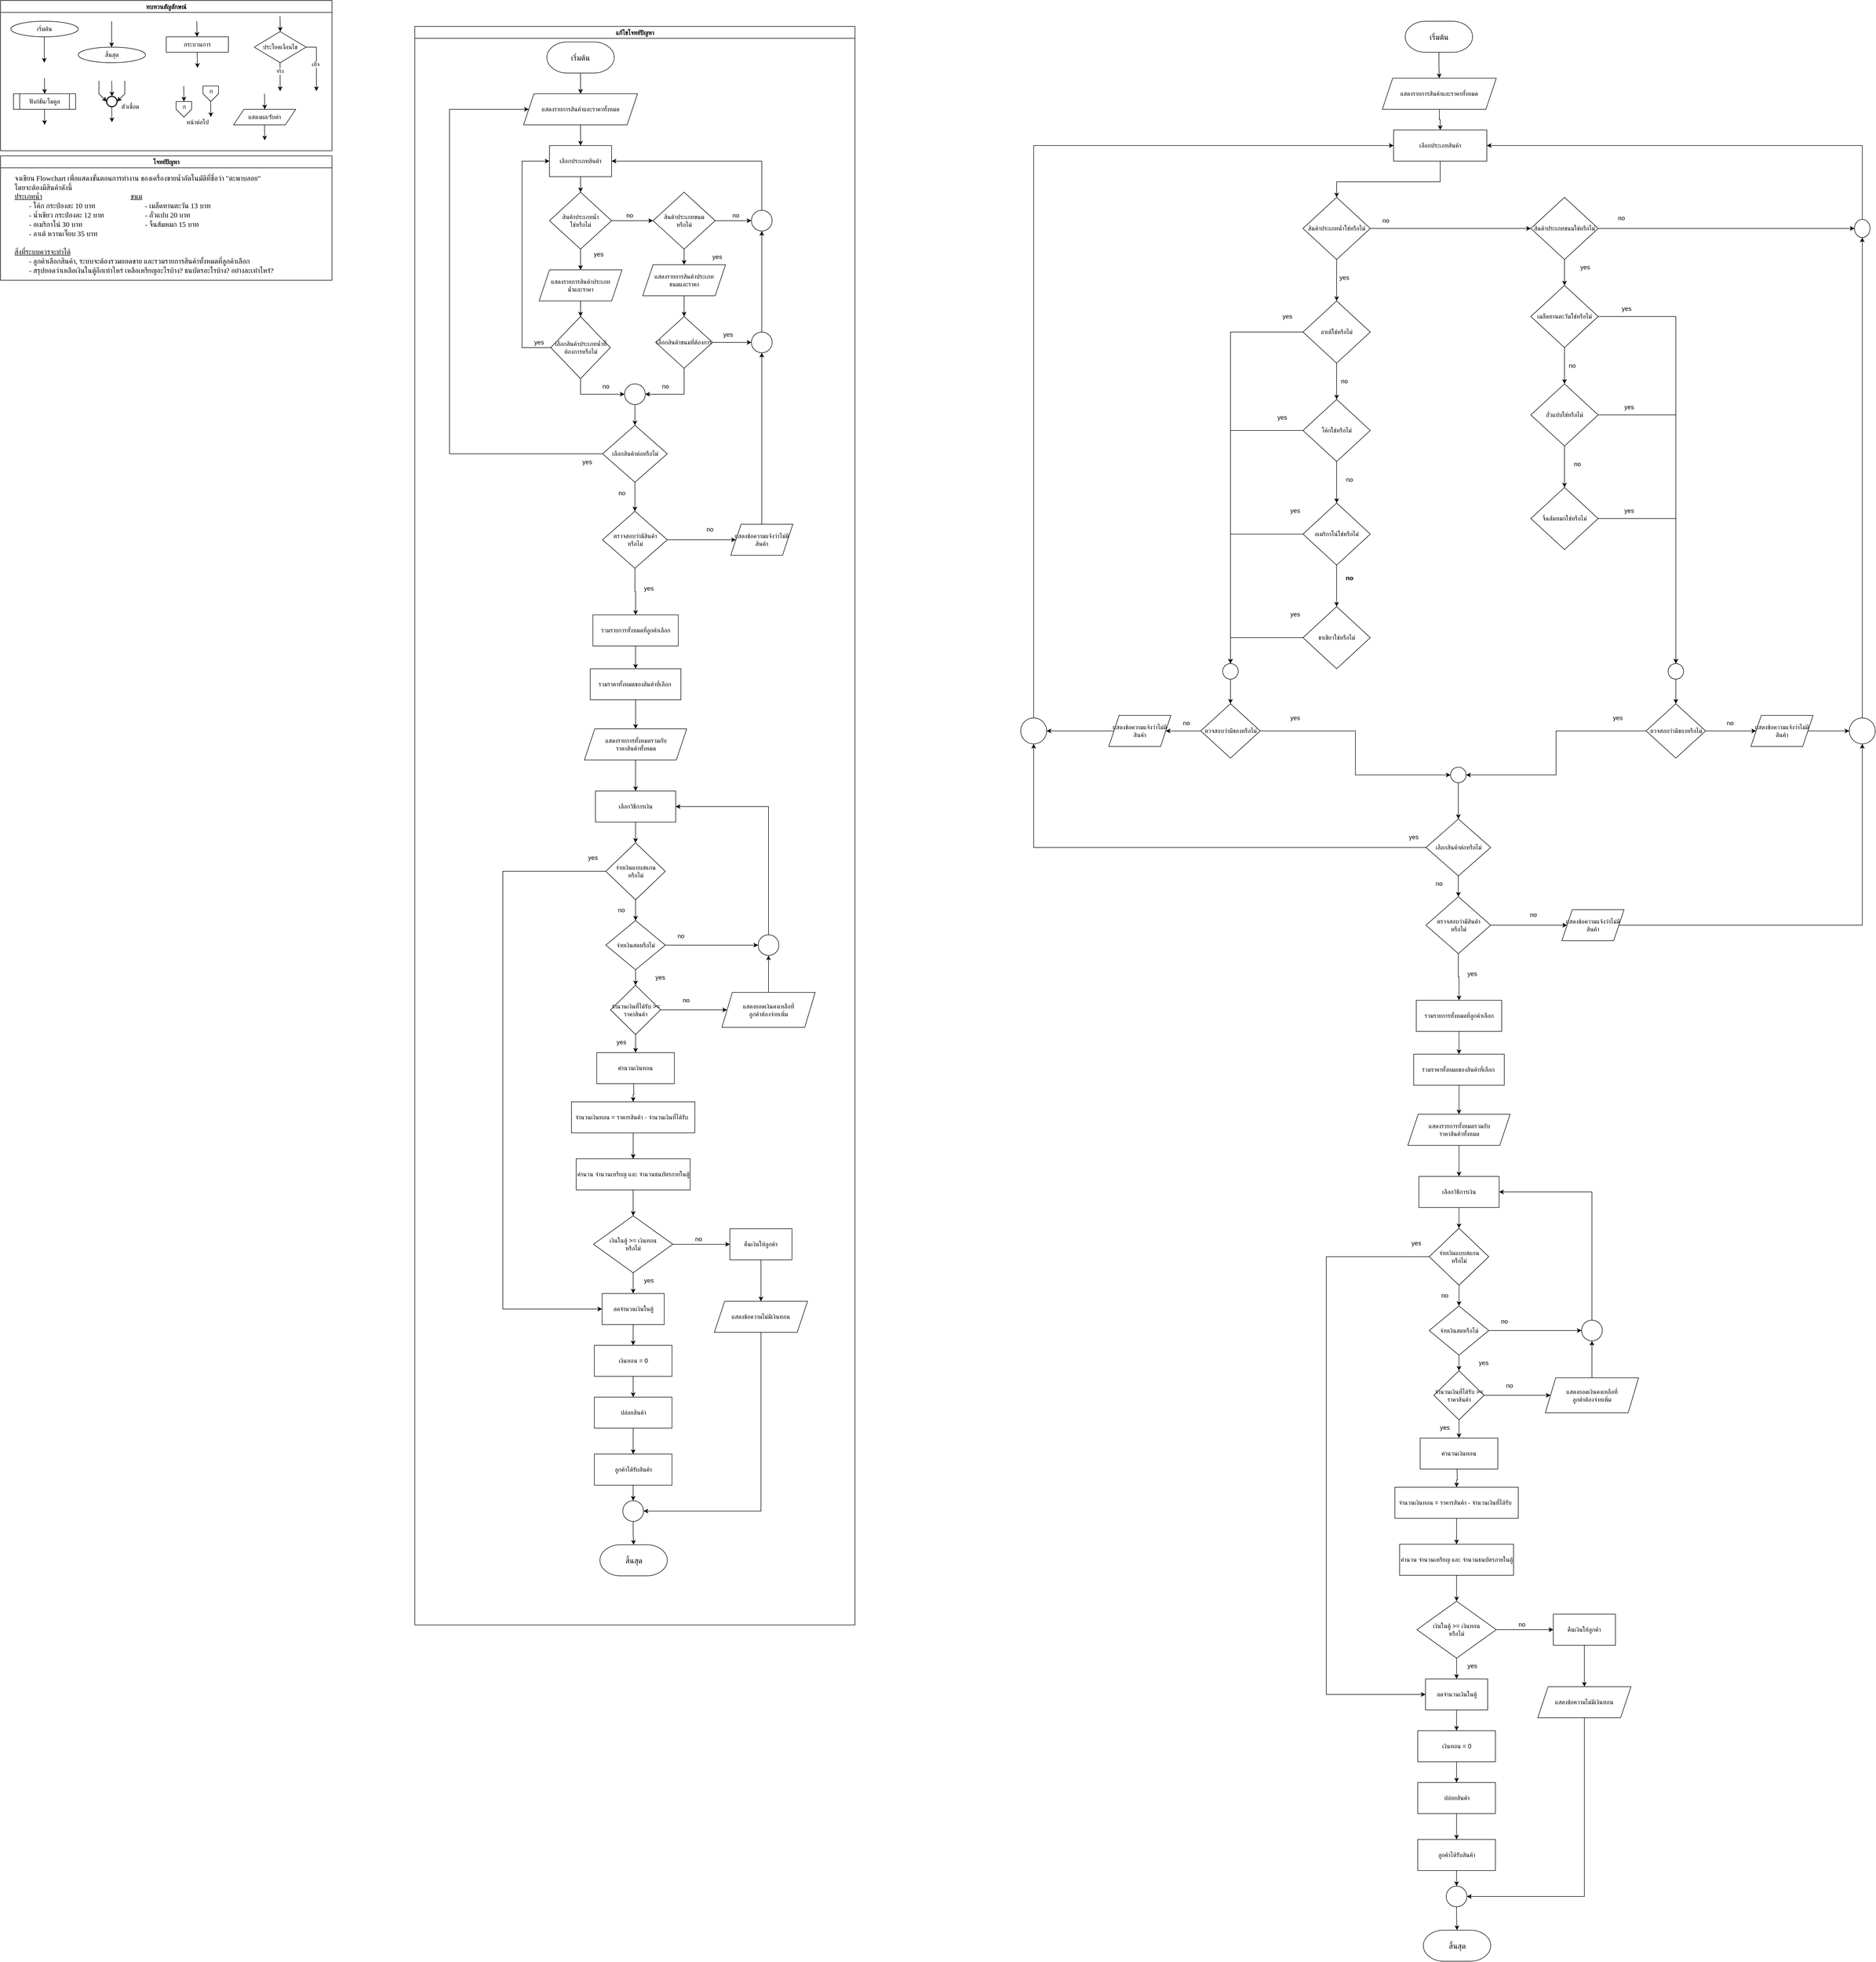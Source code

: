 <mxfile version="28.1.1">
  <diagram id="C5RBs43oDa-KdzZeNtuy" name="Page-1">
    <mxGraphModel dx="3405" dy="1429" grid="1" gridSize="10" guides="1" tooltips="1" connect="1" arrows="1" fold="1" page="1" pageScale="1" pageWidth="827" pageHeight="1169" math="0" shadow="0">
      <root>
        <mxCell id="WIyWlLk6GJQsqaUBKTNV-0" />
        <mxCell id="WIyWlLk6GJQsqaUBKTNV-1" parent="WIyWlLk6GJQsqaUBKTNV-0" />
        <mxCell id="M7CGMbNuYNeq0SnUNNgH-6" value="ทบทวนสัญลักษณ์" style="swimlane;fontFamily=Sarabun;fontSource=https%3A%2F%2Ffonts.googleapis.com%2Fcss%3Ffamily%3DSarabun;" parent="WIyWlLk6GJQsqaUBKTNV-1" vertex="1">
          <mxGeometry x="-720" y="20" width="640" height="290" as="geometry" />
        </mxCell>
        <mxCell id="M7CGMbNuYNeq0SnUNNgH-2" value="&lt;font data-font-src=&quot;https://fonts.googleapis.com/css?family=Sarabun&quot; face=&quot;Sarabun&quot;&gt;เริ่มต้น&lt;/font&gt;" style="ellipse;whiteSpace=wrap;html=1;" parent="M7CGMbNuYNeq0SnUNNgH-6" vertex="1">
          <mxGeometry x="20" y="40" width="130" height="30" as="geometry" />
        </mxCell>
        <mxCell id="M7CGMbNuYNeq0SnUNNgH-5" value="" style="endArrow=classic;html=1;rounded=0;" parent="M7CGMbNuYNeq0SnUNNgH-6" edge="1">
          <mxGeometry width="50" height="50" relative="1" as="geometry">
            <mxPoint x="84.5" y="70" as="sourcePoint" />
            <mxPoint x="84.5" y="120" as="targetPoint" />
          </mxGeometry>
        </mxCell>
        <mxCell id="M7CGMbNuYNeq0SnUNNgH-3" value="&lt;font face=&quot;Sarabun&quot;&gt;สิ้นสุด&lt;/font&gt;" style="ellipse;whiteSpace=wrap;html=1;" parent="M7CGMbNuYNeq0SnUNNgH-6" vertex="1">
          <mxGeometry x="150" y="90" width="130" height="30" as="geometry" />
        </mxCell>
        <mxCell id="M7CGMbNuYNeq0SnUNNgH-4" value="" style="endArrow=classic;html=1;rounded=0;" parent="M7CGMbNuYNeq0SnUNNgH-6" edge="1">
          <mxGeometry width="50" height="50" relative="1" as="geometry">
            <mxPoint x="214.5" y="40" as="sourcePoint" />
            <mxPoint x="214.5" y="90" as="targetPoint" />
          </mxGeometry>
        </mxCell>
        <mxCell id="mvioNwK95yMqdUQ73LqQ-0" value="กระบวนการ" style="rounded=0;whiteSpace=wrap;html=1;fontFamily=Sarabun;fontSource=https%3A%2F%2Ffonts.googleapis.com%2Fcss%3Ffamily%3DSarabun;" parent="M7CGMbNuYNeq0SnUNNgH-6" vertex="1">
          <mxGeometry x="320" y="70" width="120" height="30" as="geometry" />
        </mxCell>
        <mxCell id="mvioNwK95yMqdUQ73LqQ-1" value="" style="endArrow=classic;html=1;rounded=0;" parent="M7CGMbNuYNeq0SnUNNgH-6" edge="1">
          <mxGeometry width="50" height="50" relative="1" as="geometry">
            <mxPoint x="379" y="40" as="sourcePoint" />
            <mxPoint x="379.5" y="70" as="targetPoint" />
          </mxGeometry>
        </mxCell>
        <mxCell id="mvioNwK95yMqdUQ73LqQ-2" value="" style="endArrow=classic;html=1;rounded=0;" parent="M7CGMbNuYNeq0SnUNNgH-6" edge="1">
          <mxGeometry width="50" height="50" relative="1" as="geometry">
            <mxPoint x="379.75" y="100" as="sourcePoint" />
            <mxPoint x="380.25" y="130" as="targetPoint" />
          </mxGeometry>
        </mxCell>
        <mxCell id="mvioNwK95yMqdUQ73LqQ-3" value="ประโยคเงื่อนไข" style="rhombus;whiteSpace=wrap;html=1;fontFamily=Sarabun;fontSource=https%3A%2F%2Ffonts.googleapis.com%2Fcss%3Ffamily%3DSarabun;" parent="M7CGMbNuYNeq0SnUNNgH-6" vertex="1">
          <mxGeometry x="490" y="60" width="100" height="60" as="geometry" />
        </mxCell>
        <mxCell id="mvioNwK95yMqdUQ73LqQ-4" value="" style="endArrow=classic;html=1;rounded=0;" parent="M7CGMbNuYNeq0SnUNNgH-6" edge="1">
          <mxGeometry width="50" height="50" relative="1" as="geometry">
            <mxPoint x="539.71" y="30" as="sourcePoint" />
            <mxPoint x="540.21" y="60" as="targetPoint" />
          </mxGeometry>
        </mxCell>
        <mxCell id="mvioNwK95yMqdUQ73LqQ-5" value="" style="endArrow=classic;html=1;rounded=0;" parent="M7CGMbNuYNeq0SnUNNgH-6" edge="1">
          <mxGeometry width="50" height="50" relative="1" as="geometry">
            <mxPoint x="539.71" y="120" as="sourcePoint" />
            <mxPoint x="540" y="175" as="targetPoint" />
          </mxGeometry>
        </mxCell>
        <mxCell id="mvioNwK95yMqdUQ73LqQ-7" value="จริง" style="edgeLabel;html=1;align=center;verticalAlign=middle;resizable=0;points=[];fontFamily=Sarabun;fontSource=https%3A%2F%2Ffonts.googleapis.com%2Fcss%3Ffamily%3DSarabun;" parent="mvioNwK95yMqdUQ73LqQ-5" vertex="1" connectable="0">
          <mxGeometry x="-0.414" y="-1" relative="1" as="geometry">
            <mxPoint as="offset" />
          </mxGeometry>
        </mxCell>
        <mxCell id="mvioNwK95yMqdUQ73LqQ-6" value="" style="endArrow=classic;html=1;rounded=0;exitX=1;exitY=0.5;exitDx=0;exitDy=0;" parent="M7CGMbNuYNeq0SnUNNgH-6" source="mvioNwK95yMqdUQ73LqQ-3" edge="1">
          <mxGeometry width="50" height="50" relative="1" as="geometry">
            <mxPoint x="620" y="95" as="sourcePoint" />
            <mxPoint x="610" y="175" as="targetPoint" />
            <Array as="points">
              <mxPoint x="610" y="90" />
            </Array>
          </mxGeometry>
        </mxCell>
        <mxCell id="mvioNwK95yMqdUQ73LqQ-8" value="&lt;font data-font-src=&quot;https://fonts.googleapis.com/css?family=Sarabun&quot; face=&quot;Sarabun&quot;&gt;เท็จ&lt;/font&gt;" style="edgeLabel;html=1;align=center;verticalAlign=middle;resizable=0;points=[];" parent="mvioNwK95yMqdUQ73LqQ-6" vertex="1" connectable="0">
          <mxGeometry x="-0.002" y="-2" relative="1" as="geometry">
            <mxPoint as="offset" />
          </mxGeometry>
        </mxCell>
        <mxCell id="mvioNwK95yMqdUQ73LqQ-9" value="&lt;font data-font-src=&quot;https://fonts.googleapis.com/css?family=Sarabun&quot; face=&quot;Sarabun&quot;&gt;ฟังก์ชัน/โมดูล&lt;/font&gt;" style="shape=process;whiteSpace=wrap;html=1;backgroundOutline=1;" parent="M7CGMbNuYNeq0SnUNNgH-6" vertex="1">
          <mxGeometry x="25" y="180" width="120" height="30" as="geometry" />
        </mxCell>
        <mxCell id="mvioNwK95yMqdUQ73LqQ-11" value="" style="endArrow=classic;html=1;rounded=0;" parent="M7CGMbNuYNeq0SnUNNgH-6" edge="1">
          <mxGeometry width="50" height="50" relative="1" as="geometry">
            <mxPoint x="84.71" y="150" as="sourcePoint" />
            <mxPoint x="85.21" y="180" as="targetPoint" />
          </mxGeometry>
        </mxCell>
        <mxCell id="mvioNwK95yMqdUQ73LqQ-12" value="" style="endArrow=classic;html=1;rounded=0;" parent="M7CGMbNuYNeq0SnUNNgH-6" edge="1">
          <mxGeometry width="50" height="50" relative="1" as="geometry">
            <mxPoint x="84.71" y="210" as="sourcePoint" />
            <mxPoint x="85.21" y="240" as="targetPoint" />
          </mxGeometry>
        </mxCell>
        <mxCell id="mvioNwK95yMqdUQ73LqQ-13" value="" style="strokeWidth=2;html=1;shape=mxgraph.flowchart.start_2;whiteSpace=wrap;" parent="M7CGMbNuYNeq0SnUNNgH-6" vertex="1">
          <mxGeometry x="205" y="185" width="20" height="20" as="geometry" />
        </mxCell>
        <mxCell id="mvioNwK95yMqdUQ73LqQ-16" value="" style="endArrow=classic;html=1;rounded=0;" parent="M7CGMbNuYNeq0SnUNNgH-6" edge="1">
          <mxGeometry width="50" height="50" relative="1" as="geometry">
            <mxPoint x="214.71" y="155" as="sourcePoint" />
            <mxPoint x="215.21" y="185" as="targetPoint" />
          </mxGeometry>
        </mxCell>
        <mxCell id="mvioNwK95yMqdUQ73LqQ-17" value="" style="endArrow=classic;html=1;rounded=0;entryX=0;entryY=0.5;entryDx=0;entryDy=0;entryPerimeter=0;" parent="M7CGMbNuYNeq0SnUNNgH-6" target="mvioNwK95yMqdUQ73LqQ-13" edge="1">
          <mxGeometry width="50" height="50" relative="1" as="geometry">
            <mxPoint x="190.0" y="155" as="sourcePoint" />
            <mxPoint x="190.5" y="185" as="targetPoint" />
            <Array as="points">
              <mxPoint x="190" y="180" />
            </Array>
          </mxGeometry>
        </mxCell>
        <mxCell id="mvioNwK95yMqdUQ73LqQ-18" value="" style="endArrow=classic;html=1;rounded=0;entryX=1;entryY=0.5;entryDx=0;entryDy=0;entryPerimeter=0;" parent="M7CGMbNuYNeq0SnUNNgH-6" target="mvioNwK95yMqdUQ73LqQ-13" edge="1">
          <mxGeometry width="50" height="50" relative="1" as="geometry">
            <mxPoint x="240.0" y="155" as="sourcePoint" />
            <mxPoint x="240.5" y="185" as="targetPoint" />
            <Array as="points">
              <mxPoint x="240" y="180" />
            </Array>
          </mxGeometry>
        </mxCell>
        <mxCell id="mvioNwK95yMqdUQ73LqQ-19" value="" style="endArrow=classic;html=1;rounded=0;" parent="M7CGMbNuYNeq0SnUNNgH-6" edge="1">
          <mxGeometry width="50" height="50" relative="1" as="geometry">
            <mxPoint x="214.71" y="205" as="sourcePoint" />
            <mxPoint x="215.21" y="235" as="targetPoint" />
          </mxGeometry>
        </mxCell>
        <mxCell id="mvioNwK95yMqdUQ73LqQ-20" value="&lt;font data-font-src=&quot;https://fonts.googleapis.com/css?family=Sarabun&quot; face=&quot;Sarabun&quot;&gt;ตัวเชื่อม&lt;/font&gt;" style="text;html=1;align=center;verticalAlign=middle;resizable=0;points=[];autosize=1;strokeColor=none;fillColor=none;" parent="M7CGMbNuYNeq0SnUNNgH-6" vertex="1">
          <mxGeometry x="220" y="190" width="60" height="30" as="geometry" />
        </mxCell>
        <mxCell id="mvioNwK95yMqdUQ73LqQ-25" value="" style="endArrow=classic;html=1;rounded=0;" parent="M7CGMbNuYNeq0SnUNNgH-6" edge="1">
          <mxGeometry width="50" height="50" relative="1" as="geometry">
            <mxPoint x="353.71" y="165" as="sourcePoint" />
            <mxPoint x="354.21" y="195" as="targetPoint" />
          </mxGeometry>
        </mxCell>
        <mxCell id="mvioNwK95yMqdUQ73LqQ-21" value="" style="verticalLabelPosition=bottom;verticalAlign=top;html=1;shape=offPageConnector;rounded=0;size=0.5;" parent="M7CGMbNuYNeq0SnUNNgH-6" vertex="1">
          <mxGeometry x="339" y="195" width="30" height="30" as="geometry" />
        </mxCell>
        <mxCell id="mvioNwK95yMqdUQ73LqQ-26" value="" style="endArrow=classic;html=1;rounded=0;" parent="M7CGMbNuYNeq0SnUNNgH-6" edge="1">
          <mxGeometry width="50" height="50" relative="1" as="geometry">
            <mxPoint x="405.71" y="195" as="sourcePoint" />
            <mxPoint x="406.21" y="225" as="targetPoint" />
          </mxGeometry>
        </mxCell>
        <mxCell id="mvioNwK95yMqdUQ73LqQ-27" value="" style="verticalLabelPosition=bottom;verticalAlign=top;html=1;shape=offPageConnector;rounded=0;size=0.5;" parent="M7CGMbNuYNeq0SnUNNgH-6" vertex="1">
          <mxGeometry x="391" y="165" width="30" height="30" as="geometry" />
        </mxCell>
        <mxCell id="mvioNwK95yMqdUQ73LqQ-28" value="หน้าต่อไป" style="text;html=1;align=center;verticalAlign=middle;resizable=0;points=[];autosize=1;strokeColor=none;fillColor=none;fontFamily=Sarabun;fontSource=https%3A%2F%2Ffonts.googleapis.com%2Fcss%3Ffamily%3DSarabun;" parent="M7CGMbNuYNeq0SnUNNgH-6" vertex="1">
          <mxGeometry x="345" y="220" width="70" height="30" as="geometry" />
        </mxCell>
        <mxCell id="mvioNwK95yMqdUQ73LqQ-29" value="ก" style="text;html=1;align=center;verticalAlign=middle;resizable=0;points=[];autosize=1;strokeColor=none;fillColor=none;fontFamily=Sarabun;fontSource=https%3A%2F%2Ffonts.googleapis.com%2Fcss%3Ffamily%3DSarabun;" parent="M7CGMbNuYNeq0SnUNNgH-6" vertex="1">
          <mxGeometry x="339" y="190" width="30" height="30" as="geometry" />
        </mxCell>
        <mxCell id="mvioNwK95yMqdUQ73LqQ-30" value="ก" style="text;html=1;align=center;verticalAlign=middle;resizable=0;points=[];autosize=1;strokeColor=none;fillColor=none;fontFamily=Sarabun;fontSource=https%3A%2F%2Ffonts.googleapis.com%2Fcss%3Ffamily%3DSarabun;" parent="M7CGMbNuYNeq0SnUNNgH-6" vertex="1">
          <mxGeometry x="391" y="160" width="30" height="30" as="geometry" />
        </mxCell>
        <mxCell id="mvioNwK95yMqdUQ73LqQ-32" value="แสดงผล/รับค่า" style="shape=parallelogram;perimeter=parallelogramPerimeter;whiteSpace=wrap;html=1;fixedSize=1;fontFamily=Sarabun;fontSource=https%3A%2F%2Ffonts.googleapis.com%2Fcss%3Ffamily%3DSarabun;" parent="M7CGMbNuYNeq0SnUNNgH-6" vertex="1">
          <mxGeometry x="450" y="210" width="120" height="30" as="geometry" />
        </mxCell>
        <mxCell id="mvioNwK95yMqdUQ73LqQ-33" value="" style="endArrow=classic;html=1;rounded=0;" parent="M7CGMbNuYNeq0SnUNNgH-6" edge="1">
          <mxGeometry width="50" height="50" relative="1" as="geometry">
            <mxPoint x="509.71" y="180" as="sourcePoint" />
            <mxPoint x="510.21" y="210" as="targetPoint" />
          </mxGeometry>
        </mxCell>
        <mxCell id="mvioNwK95yMqdUQ73LqQ-34" value="" style="endArrow=classic;html=1;rounded=0;" parent="M7CGMbNuYNeq0SnUNNgH-6" edge="1">
          <mxGeometry width="50" height="50" relative="1" as="geometry">
            <mxPoint x="509.71" y="240" as="sourcePoint" />
            <mxPoint x="510.21" y="270" as="targetPoint" />
          </mxGeometry>
        </mxCell>
        <mxCell id="mvioNwK95yMqdUQ73LqQ-36" value="แก้ไขโจทย์ปัญหา" style="swimlane;fontFamily=Sarabun;fontSource=https%3A%2F%2Ffonts.googleapis.com%2Fcss%3Ffamily%3DSarabun;" parent="WIyWlLk6GJQsqaUBKTNV-1" vertex="1">
          <mxGeometry x="80" y="70" width="850" height="3086" as="geometry" />
        </mxCell>
        <mxCell id="xchZKOA8fYitA80GFGcP-71" style="edgeStyle=orthogonalEdgeStyle;rounded=0;orthogonalLoop=1;jettySize=auto;html=1;entryX=0.5;entryY=0;entryDx=0;entryDy=0;" parent="mvioNwK95yMqdUQ73LqQ-36" source="xchZKOA8fYitA80GFGcP-1" target="xchZKOA8fYitA80GFGcP-69" edge="1">
          <mxGeometry relative="1" as="geometry" />
        </mxCell>
        <mxCell id="xchZKOA8fYitA80GFGcP-1" value="&lt;font style=&quot;font-size: 15px;&quot;&gt;เริ่มต้น&lt;/font&gt;" style="strokeWidth=1;html=1;shape=mxgraph.flowchart.terminator;whiteSpace=wrap;" parent="mvioNwK95yMqdUQ73LqQ-36" vertex="1">
          <mxGeometry x="255" y="30" width="130" height="60" as="geometry" />
        </mxCell>
        <mxCell id="xchZKOA8fYitA80GFGcP-14" value="" style="edgeStyle=orthogonalEdgeStyle;rounded=0;orthogonalLoop=1;jettySize=auto;html=1;" parent="mvioNwK95yMqdUQ73LqQ-36" source="xchZKOA8fYitA80GFGcP-9" target="xchZKOA8fYitA80GFGcP-13" edge="1">
          <mxGeometry relative="1" as="geometry" />
        </mxCell>
        <mxCell id="nNyQ8NcAXZE7S4zx8suW-2" style="edgeStyle=orthogonalEdgeStyle;rounded=0;orthogonalLoop=1;jettySize=auto;html=1;entryX=0.5;entryY=0;entryDx=0;entryDy=0;" parent="mvioNwK95yMqdUQ73LqQ-36" source="xchZKOA8fYitA80GFGcP-9" target="nNyQ8NcAXZE7S4zx8suW-0" edge="1">
          <mxGeometry relative="1" as="geometry" />
        </mxCell>
        <mxCell id="xchZKOA8fYitA80GFGcP-9" value="&lt;div&gt;สินค้าประเภทนํ้า&lt;/div&gt;&lt;div&gt;ใช่หรือไม่&lt;/div&gt;" style="rhombus;whiteSpace=wrap;html=1;" parent="mvioNwK95yMqdUQ73LqQ-36" vertex="1">
          <mxGeometry x="260" y="320" width="120" height="110" as="geometry" />
        </mxCell>
        <mxCell id="nNyQ8NcAXZE7S4zx8suW-3" style="edgeStyle=orthogonalEdgeStyle;rounded=0;orthogonalLoop=1;jettySize=auto;html=1;" parent="mvioNwK95yMqdUQ73LqQ-36" source="xchZKOA8fYitA80GFGcP-13" target="nNyQ8NcAXZE7S4zx8suW-1" edge="1">
          <mxGeometry relative="1" as="geometry" />
        </mxCell>
        <mxCell id="xchZKOA8fYitA80GFGcP-13" value="&lt;div&gt;สินค้าประเภทขนม&lt;/div&gt;&lt;div&gt;หรือไม่&lt;/div&gt;" style="rhombus;whiteSpace=wrap;html=1;" parent="mvioNwK95yMqdUQ73LqQ-36" vertex="1">
          <mxGeometry x="460" y="320" width="120" height="110" as="geometry" />
        </mxCell>
        <mxCell id="xchZKOA8fYitA80GFGcP-15" value="no" style="text;html=1;align=center;verticalAlign=middle;whiteSpace=wrap;rounded=0;" parent="mvioNwK95yMqdUQ73LqQ-36" vertex="1">
          <mxGeometry x="385" y="350" width="60" height="30" as="geometry" />
        </mxCell>
        <mxCell id="xchZKOA8fYitA80GFGcP-20" value="yes" style="text;html=1;align=center;verticalAlign=middle;whiteSpace=wrap;rounded=0;" parent="mvioNwK95yMqdUQ73LqQ-36" vertex="1">
          <mxGeometry x="325" y="425" width="60" height="30" as="geometry" />
        </mxCell>
        <mxCell id="xchZKOA8fYitA80GFGcP-39" style="edgeStyle=orthogonalEdgeStyle;rounded=0;orthogonalLoop=1;jettySize=auto;html=1;entryX=0;entryY=0.5;entryDx=0;entryDy=0;" parent="mvioNwK95yMqdUQ73LqQ-36" source="xchZKOA8fYitA80GFGcP-21" target="xchZKOA8fYitA80GFGcP-35" edge="1">
          <mxGeometry relative="1" as="geometry">
            <Array as="points">
              <mxPoint x="207" y="620" />
              <mxPoint x="207" y="260" />
            </Array>
          </mxGeometry>
        </mxCell>
        <mxCell id="xchZKOA8fYitA80GFGcP-45" style="edgeStyle=orthogonalEdgeStyle;rounded=0;orthogonalLoop=1;jettySize=auto;html=1;entryX=0;entryY=0.5;entryDx=0;entryDy=0;" parent="mvioNwK95yMqdUQ73LqQ-36" source="xchZKOA8fYitA80GFGcP-21" target="xchZKOA8fYitA80GFGcP-42" edge="1">
          <mxGeometry relative="1" as="geometry">
            <Array as="points">
              <mxPoint x="320" y="710" />
            </Array>
          </mxGeometry>
        </mxCell>
        <mxCell id="xchZKOA8fYitA80GFGcP-21" value="เลือกสินค้าประเภทนํ้าที่ต้องการหรือไม่" style="rhombus;whiteSpace=wrap;html=1;" parent="mvioNwK95yMqdUQ73LqQ-36" vertex="1">
          <mxGeometry x="262.5" y="560" width="115" height="120" as="geometry" />
        </mxCell>
        <mxCell id="xchZKOA8fYitA80GFGcP-24" value="no" style="text;html=1;align=center;verticalAlign=middle;whiteSpace=wrap;rounded=0;" parent="mvioNwK95yMqdUQ73LqQ-36" vertex="1">
          <mxGeometry x="338.75" y="680" width="60" height="30" as="geometry" />
        </mxCell>
        <mxCell id="xchZKOA8fYitA80GFGcP-43" style="edgeStyle=orthogonalEdgeStyle;rounded=0;orthogonalLoop=1;jettySize=auto;html=1;entryX=1;entryY=0.5;entryDx=0;entryDy=0;" parent="mvioNwK95yMqdUQ73LqQ-36" source="xchZKOA8fYitA80GFGcP-27" target="xchZKOA8fYitA80GFGcP-42" edge="1">
          <mxGeometry relative="1" as="geometry">
            <Array as="points">
              <mxPoint x="520" y="710" />
            </Array>
          </mxGeometry>
        </mxCell>
        <mxCell id="xchZKOA8fYitA80GFGcP-125" style="edgeStyle=orthogonalEdgeStyle;rounded=0;orthogonalLoop=1;jettySize=auto;html=1;entryX=0;entryY=0.5;entryDx=0;entryDy=0;" parent="mvioNwK95yMqdUQ73LqQ-36" source="xchZKOA8fYitA80GFGcP-27" target="xchZKOA8fYitA80GFGcP-122" edge="1">
          <mxGeometry relative="1" as="geometry" />
        </mxCell>
        <mxCell id="xchZKOA8fYitA80GFGcP-27" value="เลือกสินค้าขนมที่ต้องการ" style="rhombus;whiteSpace=wrap;html=1;" parent="mvioNwK95yMqdUQ73LqQ-36" vertex="1">
          <mxGeometry x="465" y="560" width="110" height="100" as="geometry" />
        </mxCell>
        <mxCell id="xchZKOA8fYitA80GFGcP-29" value="yes" style="text;html=1;align=center;verticalAlign=middle;whiteSpace=wrap;rounded=0;" parent="mvioNwK95yMqdUQ73LqQ-36" vertex="1">
          <mxGeometry x="553.75" y="430" width="60" height="30" as="geometry" />
        </mxCell>
        <mxCell id="xchZKOA8fYitA80GFGcP-38" style="edgeStyle=orthogonalEdgeStyle;rounded=0;orthogonalLoop=1;jettySize=auto;html=1;entryX=0.5;entryY=0;entryDx=0;entryDy=0;" parent="mvioNwK95yMqdUQ73LqQ-36" source="xchZKOA8fYitA80GFGcP-35" target="xchZKOA8fYitA80GFGcP-9" edge="1">
          <mxGeometry relative="1" as="geometry" />
        </mxCell>
        <mxCell id="xchZKOA8fYitA80GFGcP-35" value="เลือกประเภทสินค้า" style="rounded=0;whiteSpace=wrap;html=1;" parent="mvioNwK95yMqdUQ73LqQ-36" vertex="1">
          <mxGeometry x="260" y="230" width="120" height="60" as="geometry" />
        </mxCell>
        <mxCell id="xchZKOA8fYitA80GFGcP-41" value="no" style="text;html=1;align=center;verticalAlign=middle;whiteSpace=wrap;rounded=0;" parent="mvioNwK95yMqdUQ73LqQ-36" vertex="1">
          <mxGeometry x="453.75" y="680" width="60" height="30" as="geometry" />
        </mxCell>
        <mxCell id="xchZKOA8fYitA80GFGcP-49" value="" style="edgeStyle=orthogonalEdgeStyle;rounded=0;orthogonalLoop=1;jettySize=auto;html=1;" parent="mvioNwK95yMqdUQ73LqQ-36" source="xchZKOA8fYitA80GFGcP-42" target="xchZKOA8fYitA80GFGcP-48" edge="1">
          <mxGeometry relative="1" as="geometry" />
        </mxCell>
        <mxCell id="xchZKOA8fYitA80GFGcP-42" value="" style="ellipse;whiteSpace=wrap;html=1;aspect=fixed;" parent="mvioNwK95yMqdUQ73LqQ-36" vertex="1">
          <mxGeometry x="405" y="690" width="40" height="40" as="geometry" />
        </mxCell>
        <mxCell id="xchZKOA8fYitA80GFGcP-58" style="edgeStyle=orthogonalEdgeStyle;rounded=0;orthogonalLoop=1;jettySize=auto;html=1;entryX=0;entryY=0.5;entryDx=0;entryDy=0;" parent="mvioNwK95yMqdUQ73LqQ-36" source="xchZKOA8fYitA80GFGcP-48" target="xchZKOA8fYitA80GFGcP-69" edge="1">
          <mxGeometry relative="1" as="geometry">
            <mxPoint x="230" y="160" as="targetPoint" />
            <Array as="points">
              <mxPoint x="67" y="825" />
              <mxPoint x="67" y="160" />
            </Array>
          </mxGeometry>
        </mxCell>
        <mxCell id="xchZKOA8fYitA80GFGcP-118" style="edgeStyle=orthogonalEdgeStyle;rounded=0;orthogonalLoop=1;jettySize=auto;html=1;entryX=0.5;entryY=0;entryDx=0;entryDy=0;" parent="mvioNwK95yMqdUQ73LqQ-36" source="xchZKOA8fYitA80GFGcP-48" target="xchZKOA8fYitA80GFGcP-117" edge="1">
          <mxGeometry relative="1" as="geometry" />
        </mxCell>
        <mxCell id="xchZKOA8fYitA80GFGcP-48" value="เลือกสินค้าต่อหรือไม่" style="rhombus;whiteSpace=wrap;html=1;" parent="mvioNwK95yMqdUQ73LqQ-36" vertex="1">
          <mxGeometry x="362.5" y="770" width="125" height="110" as="geometry" />
        </mxCell>
        <mxCell id="xchZKOA8fYitA80GFGcP-50" value="yes" style="text;html=1;align=center;verticalAlign=middle;whiteSpace=wrap;rounded=0;" parent="mvioNwK95yMqdUQ73LqQ-36" vertex="1">
          <mxGeometry x="210" y="595" width="60" height="30" as="geometry" />
        </mxCell>
        <mxCell id="xchZKOA8fYitA80GFGcP-51" value="yes" style="text;html=1;align=center;verticalAlign=middle;whiteSpace=wrap;rounded=0;" parent="mvioNwK95yMqdUQ73LqQ-36" vertex="1">
          <mxGeometry x="575" y="580" width="60" height="30" as="geometry" />
        </mxCell>
        <mxCell id="xchZKOA8fYitA80GFGcP-59" value="yes" style="text;html=1;align=center;verticalAlign=middle;whiteSpace=wrap;rounded=0;" parent="mvioNwK95yMqdUQ73LqQ-36" vertex="1">
          <mxGeometry x="302.5" y="826" width="60" height="30" as="geometry" />
        </mxCell>
        <mxCell id="xchZKOA8fYitA80GFGcP-60" value="no" style="text;html=1;align=center;verticalAlign=middle;whiteSpace=wrap;rounded=0;" parent="mvioNwK95yMqdUQ73LqQ-36" vertex="1">
          <mxGeometry x="370" y="886" width="60" height="30" as="geometry" />
        </mxCell>
        <mxCell id="xchZKOA8fYitA80GFGcP-72" style="edgeStyle=orthogonalEdgeStyle;rounded=0;orthogonalLoop=1;jettySize=auto;html=1;" parent="mvioNwK95yMqdUQ73LqQ-36" source="xchZKOA8fYitA80GFGcP-69" target="xchZKOA8fYitA80GFGcP-35" edge="1">
          <mxGeometry relative="1" as="geometry" />
        </mxCell>
        <mxCell id="xchZKOA8fYitA80GFGcP-69" value="แสดงรายการสินค้าและราคาทั้งหมด" style="shape=parallelogram;perimeter=parallelogramPerimeter;whiteSpace=wrap;html=1;fixedSize=1;" parent="mvioNwK95yMqdUQ73LqQ-36" vertex="1">
          <mxGeometry x="210" y="130" width="220" height="60" as="geometry" />
        </mxCell>
        <mxCell id="xchZKOA8fYitA80GFGcP-119" style="edgeStyle=orthogonalEdgeStyle;rounded=0;orthogonalLoop=1;jettySize=auto;html=1;" parent="mvioNwK95yMqdUQ73LqQ-36" source="xchZKOA8fYitA80GFGcP-117" target="xchZKOA8fYitA80GFGcP-52" edge="1">
          <mxGeometry relative="1" as="geometry">
            <mxPoint x="425" y="1086" as="targetPoint" />
          </mxGeometry>
        </mxCell>
        <mxCell id="nNyQ8NcAXZE7S4zx8suW-18" style="edgeStyle=orthogonalEdgeStyle;rounded=0;orthogonalLoop=1;jettySize=auto;html=1;entryX=0;entryY=0.5;entryDx=0;entryDy=0;" parent="mvioNwK95yMqdUQ73LqQ-36" source="xchZKOA8fYitA80GFGcP-117" target="nNyQ8NcAXZE7S4zx8suW-8" edge="1">
          <mxGeometry relative="1" as="geometry" />
        </mxCell>
        <mxCell id="xchZKOA8fYitA80GFGcP-117" value="ตรวจสอบว่ามีสินค้า&lt;div&gt;หรือไม่&lt;/div&gt;" style="rhombus;whiteSpace=wrap;html=1;" parent="mvioNwK95yMqdUQ73LqQ-36" vertex="1">
          <mxGeometry x="362.5" y="936" width="125" height="110" as="geometry" />
        </mxCell>
        <mxCell id="xchZKOA8fYitA80GFGcP-120" value="yes" style="text;html=1;align=center;verticalAlign=middle;whiteSpace=wrap;rounded=0;" parent="mvioNwK95yMqdUQ73LqQ-36" vertex="1">
          <mxGeometry x="421.62" y="1070" width="60" height="30" as="geometry" />
        </mxCell>
        <mxCell id="nNyQ8NcAXZE7S4zx8suW-15" style="edgeStyle=orthogonalEdgeStyle;rounded=0;orthogonalLoop=1;jettySize=auto;html=1;entryX=0.5;entryY=1;entryDx=0;entryDy=0;" parent="mvioNwK95yMqdUQ73LqQ-36" source="xchZKOA8fYitA80GFGcP-122" target="nNyQ8NcAXZE7S4zx8suW-14" edge="1">
          <mxGeometry relative="1" as="geometry" />
        </mxCell>
        <mxCell id="xchZKOA8fYitA80GFGcP-122" value="" style="ellipse;whiteSpace=wrap;html=1;aspect=fixed;" parent="mvioNwK95yMqdUQ73LqQ-36" vertex="1">
          <mxGeometry x="650" y="590" width="40" height="40" as="geometry" />
        </mxCell>
        <mxCell id="xchZKOA8fYitA80GFGcP-126" value="no" style="text;html=1;align=center;verticalAlign=middle;whiteSpace=wrap;rounded=0;" parent="mvioNwK95yMqdUQ73LqQ-36" vertex="1">
          <mxGeometry x="540" y="956" width="60" height="30" as="geometry" />
        </mxCell>
        <mxCell id="xchZKOA8fYitA80GFGcP-57" value="" style="edgeStyle=orthogonalEdgeStyle;rounded=0;orthogonalLoop=1;jettySize=auto;html=1;" parent="mvioNwK95yMqdUQ73LqQ-36" source="xchZKOA8fYitA80GFGcP-52" target="xchZKOA8fYitA80GFGcP-56" edge="1">
          <mxGeometry relative="1" as="geometry" />
        </mxCell>
        <mxCell id="xchZKOA8fYitA80GFGcP-52" value="รวมรายการทั้งหมดที่ลูกค้าเลือก" style="whiteSpace=wrap;html=1;" parent="mvioNwK95yMqdUQ73LqQ-36" vertex="1">
          <mxGeometry x="343.75" y="1136" width="165" height="60" as="geometry" />
        </mxCell>
        <mxCell id="xchZKOA8fYitA80GFGcP-62" style="edgeStyle=orthogonalEdgeStyle;rounded=0;orthogonalLoop=1;jettySize=auto;html=1;" parent="mvioNwK95yMqdUQ73LqQ-36" source="xchZKOA8fYitA80GFGcP-56" target="xchZKOA8fYitA80GFGcP-61" edge="1">
          <mxGeometry relative="1" as="geometry" />
        </mxCell>
        <mxCell id="xchZKOA8fYitA80GFGcP-56" value="รวมราคาทั้งหมดของสินค้าที่เลือก&amp;nbsp;" style="whiteSpace=wrap;html=1;" parent="mvioNwK95yMqdUQ73LqQ-36" vertex="1">
          <mxGeometry x="338.75" y="1240" width="175" height="60" as="geometry" />
        </mxCell>
        <mxCell id="xchZKOA8fYitA80GFGcP-64" value="" style="edgeStyle=orthogonalEdgeStyle;rounded=0;orthogonalLoop=1;jettySize=auto;html=1;" parent="mvioNwK95yMqdUQ73LqQ-36" source="xchZKOA8fYitA80GFGcP-61" target="xchZKOA8fYitA80GFGcP-63" edge="1">
          <mxGeometry relative="1" as="geometry" />
        </mxCell>
        <mxCell id="xchZKOA8fYitA80GFGcP-61" value="แสดงรายการทั้งหมดรวมกับ&lt;div&gt;ราคาสินค้าทั้งหมด&lt;/div&gt;" style="shape=parallelogram;perimeter=parallelogramPerimeter;whiteSpace=wrap;html=1;fixedSize=1;" parent="mvioNwK95yMqdUQ73LqQ-36" vertex="1">
          <mxGeometry x="327.5" y="1356" width="197.5" height="60" as="geometry" />
        </mxCell>
        <mxCell id="xchZKOA8fYitA80GFGcP-66" value="" style="edgeStyle=orthogonalEdgeStyle;rounded=0;orthogonalLoop=1;jettySize=auto;html=1;" parent="mvioNwK95yMqdUQ73LqQ-36" source="xchZKOA8fYitA80GFGcP-63" target="xchZKOA8fYitA80GFGcP-65" edge="1">
          <mxGeometry relative="1" as="geometry" />
        </mxCell>
        <mxCell id="xchZKOA8fYitA80GFGcP-63" value="เลือกวิธีการเงิน" style="whiteSpace=wrap;html=1;" parent="mvioNwK95yMqdUQ73LqQ-36" vertex="1">
          <mxGeometry x="348.75" y="1476" width="155" height="60" as="geometry" />
        </mxCell>
        <mxCell id="xchZKOA8fYitA80GFGcP-68" value="" style="edgeStyle=orthogonalEdgeStyle;rounded=0;orthogonalLoop=1;jettySize=auto;html=1;" parent="mvioNwK95yMqdUQ73LqQ-36" source="xchZKOA8fYitA80GFGcP-65" target="xchZKOA8fYitA80GFGcP-67" edge="1">
          <mxGeometry relative="1" as="geometry" />
        </mxCell>
        <mxCell id="nNyQ8NcAXZE7S4zx8suW-7" style="edgeStyle=orthogonalEdgeStyle;rounded=0;orthogonalLoop=1;jettySize=auto;html=1;entryX=0;entryY=0.5;entryDx=0;entryDy=0;" parent="mvioNwK95yMqdUQ73LqQ-36" source="xchZKOA8fYitA80GFGcP-65" target="xchZKOA8fYitA80GFGcP-172" edge="1">
          <mxGeometry relative="1" as="geometry">
            <Array as="points">
              <mxPoint x="170" y="1631" />
              <mxPoint x="170" y="2476" />
            </Array>
          </mxGeometry>
        </mxCell>
        <mxCell id="xchZKOA8fYitA80GFGcP-65" value="&lt;div&gt;จ่ายเงินแบบสแกน&lt;div&gt;หรือไม่&lt;/div&gt;&lt;/div&gt;" style="rhombus;whiteSpace=wrap;html=1;" parent="mvioNwK95yMqdUQ73LqQ-36" vertex="1">
          <mxGeometry x="368.75" y="1576" width="115" height="110" as="geometry" />
        </mxCell>
        <mxCell id="xchZKOA8fYitA80GFGcP-133" style="edgeStyle=orthogonalEdgeStyle;rounded=0;orthogonalLoop=1;jettySize=auto;html=1;entryX=0.5;entryY=0;entryDx=0;entryDy=0;" parent="mvioNwK95yMqdUQ73LqQ-36" source="xchZKOA8fYitA80GFGcP-67" target="xchZKOA8fYitA80GFGcP-142" edge="1">
          <mxGeometry relative="1" as="geometry">
            <mxPoint x="426.25" y="1871" as="targetPoint" />
          </mxGeometry>
        </mxCell>
        <mxCell id="xchZKOA8fYitA80GFGcP-149" style="edgeStyle=orthogonalEdgeStyle;rounded=0;orthogonalLoop=1;jettySize=auto;html=1;entryX=0;entryY=0.5;entryDx=0;entryDy=0;" parent="mvioNwK95yMqdUQ73LqQ-36" source="xchZKOA8fYitA80GFGcP-67" target="xchZKOA8fYitA80GFGcP-147" edge="1">
          <mxGeometry relative="1" as="geometry" />
        </mxCell>
        <mxCell id="xchZKOA8fYitA80GFGcP-67" value="จ่ายเงินสดหรือไม่" style="rhombus;whiteSpace=wrap;html=1;strokeColor=default;align=center;verticalAlign=middle;fontFamily=Helvetica;fontSize=12;fontColor=default;fillColor=default;" parent="mvioNwK95yMqdUQ73LqQ-36" vertex="1">
          <mxGeometry x="368.75" y="1726" width="115" height="95" as="geometry" />
        </mxCell>
        <mxCell id="xchZKOA8fYitA80GFGcP-130" value="no" style="text;html=1;align=center;verticalAlign=middle;whiteSpace=wrap;rounded=0;" parent="mvioNwK95yMqdUQ73LqQ-36" vertex="1">
          <mxGeometry x="368.75" y="1691" width="60" height="30" as="geometry" />
        </mxCell>
        <mxCell id="xchZKOA8fYitA80GFGcP-134" value="yes" style="text;html=1;align=center;verticalAlign=middle;whiteSpace=wrap;rounded=0;" parent="mvioNwK95yMqdUQ73LqQ-36" vertex="1">
          <mxGeometry x="443.75" y="1821" width="60" height="30" as="geometry" />
        </mxCell>
        <mxCell id="xchZKOA8fYitA80GFGcP-136" value="yes" style="text;html=1;align=center;verticalAlign=middle;whiteSpace=wrap;rounded=0;" parent="mvioNwK95yMqdUQ73LqQ-36" vertex="1">
          <mxGeometry x="314" y="1590" width="60" height="30" as="geometry" />
        </mxCell>
        <mxCell id="xchZKOA8fYitA80GFGcP-138" value="no" style="text;html=1;align=center;verticalAlign=middle;whiteSpace=wrap;rounded=0;" parent="mvioNwK95yMqdUQ73LqQ-36" vertex="1">
          <mxGeometry x="483.75" y="1741" width="60" height="30" as="geometry" />
        </mxCell>
        <mxCell id="xchZKOA8fYitA80GFGcP-146" style="edgeStyle=orthogonalEdgeStyle;rounded=0;orthogonalLoop=1;jettySize=auto;html=1;" parent="mvioNwK95yMqdUQ73LqQ-36" source="xchZKOA8fYitA80GFGcP-142" target="xchZKOA8fYitA80GFGcP-145" edge="1">
          <mxGeometry relative="1" as="geometry" />
        </mxCell>
        <mxCell id="xchZKOA8fYitA80GFGcP-169" style="edgeStyle=orthogonalEdgeStyle;rounded=0;orthogonalLoop=1;jettySize=auto;html=1;entryX=0.5;entryY=0;entryDx=0;entryDy=0;" parent="mvioNwK95yMqdUQ73LqQ-36" source="xchZKOA8fYitA80GFGcP-142" target="xchZKOA8fYitA80GFGcP-159" edge="1">
          <mxGeometry relative="1" as="geometry" />
        </mxCell>
        <mxCell id="xchZKOA8fYitA80GFGcP-142" value="จำนวนเงินที่ได้รับ &amp;gt;= ราคาสินค้า" style="rhombus;whiteSpace=wrap;html=1;" parent="mvioNwK95yMqdUQ73LqQ-36" vertex="1">
          <mxGeometry x="377.87" y="1851" width="96.75" height="95" as="geometry" />
        </mxCell>
        <mxCell id="xchZKOA8fYitA80GFGcP-150" style="edgeStyle=orthogonalEdgeStyle;rounded=0;orthogonalLoop=1;jettySize=auto;html=1;entryX=0.5;entryY=1;entryDx=0;entryDy=0;" parent="mvioNwK95yMqdUQ73LqQ-36" source="xchZKOA8fYitA80GFGcP-145" target="xchZKOA8fYitA80GFGcP-147" edge="1">
          <mxGeometry relative="1" as="geometry" />
        </mxCell>
        <mxCell id="xchZKOA8fYitA80GFGcP-145" value="แสดงยอดเงินคงเหลือที่&lt;div&gt;ลูกค้าต้องจ่ายเพิ่ม&lt;/div&gt;" style="shape=parallelogram;perimeter=parallelogramPerimeter;whiteSpace=wrap;html=1;fixedSize=1;" parent="mvioNwK95yMqdUQ73LqQ-36" vertex="1">
          <mxGeometry x="593" y="1864.75" width="180" height="67.5" as="geometry" />
        </mxCell>
        <mxCell id="xchZKOA8fYitA80GFGcP-151" style="edgeStyle=orthogonalEdgeStyle;rounded=0;orthogonalLoop=1;jettySize=auto;html=1;entryX=1;entryY=0.5;entryDx=0;entryDy=0;" parent="mvioNwK95yMqdUQ73LqQ-36" source="xchZKOA8fYitA80GFGcP-147" target="xchZKOA8fYitA80GFGcP-63" edge="1">
          <mxGeometry relative="1" as="geometry">
            <Array as="points">
              <mxPoint x="683" y="1506" />
            </Array>
          </mxGeometry>
        </mxCell>
        <mxCell id="xchZKOA8fYitA80GFGcP-147" value="" style="ellipse;whiteSpace=wrap;html=1;aspect=fixed;" parent="mvioNwK95yMqdUQ73LqQ-36" vertex="1">
          <mxGeometry x="663" y="1753.5" width="40" height="40" as="geometry" />
        </mxCell>
        <mxCell id="xchZKOA8fYitA80GFGcP-152" value="no" style="text;html=1;align=center;verticalAlign=middle;whiteSpace=wrap;rounded=0;" parent="mvioNwK95yMqdUQ73LqQ-36" vertex="1">
          <mxGeometry x="493.75" y="1864.75" width="60" height="30" as="geometry" />
        </mxCell>
        <mxCell id="xchZKOA8fYitA80GFGcP-153" value="yes" style="text;html=1;align=center;verticalAlign=middle;whiteSpace=wrap;rounded=0;" parent="mvioNwK95yMqdUQ73LqQ-36" vertex="1">
          <mxGeometry x="368.75" y="1946" width="60" height="30" as="geometry" />
        </mxCell>
        <mxCell id="xchZKOA8fYitA80GFGcP-159" value="คำนวนเงินทอน" style="whiteSpace=wrap;html=1;" parent="mvioNwK95yMqdUQ73LqQ-36" vertex="1">
          <mxGeometry x="351.25" y="1981" width="150" height="60" as="geometry" />
        </mxCell>
        <mxCell id="xchZKOA8fYitA80GFGcP-2" value="&lt;span style=&quot;font-size: 15px;&quot;&gt;สิ้นสุด&lt;/span&gt;" style="strokeWidth=1;html=1;shape=mxgraph.flowchart.terminator;whiteSpace=wrap;" parent="mvioNwK95yMqdUQ73LqQ-36" vertex="1">
          <mxGeometry x="357.5" y="2931" width="130" height="60" as="geometry" />
        </mxCell>
        <mxCell id="xchZKOA8fYitA80GFGcP-190" style="edgeStyle=orthogonalEdgeStyle;rounded=0;orthogonalLoop=1;jettySize=auto;html=1;" parent="mvioNwK95yMqdUQ73LqQ-36" target="xchZKOA8fYitA80GFGcP-161" edge="1">
          <mxGeometry relative="1" as="geometry">
            <mxPoint x="422.5" y="2041" as="sourcePoint" />
          </mxGeometry>
        </mxCell>
        <mxCell id="xchZKOA8fYitA80GFGcP-166" value="" style="edgeStyle=orthogonalEdgeStyle;rounded=0;orthogonalLoop=1;jettySize=auto;html=1;" parent="mvioNwK95yMqdUQ73LqQ-36" source="xchZKOA8fYitA80GFGcP-161" target="xchZKOA8fYitA80GFGcP-165" edge="1">
          <mxGeometry relative="1" as="geometry" />
        </mxCell>
        <mxCell id="xchZKOA8fYitA80GFGcP-161" value="จำนวนเงินทอน = ราคารสินค้า - จำนวนเงินที่ได้รับ&amp;nbsp;&amp;nbsp;" style="whiteSpace=wrap;html=1;" parent="mvioNwK95yMqdUQ73LqQ-36" vertex="1">
          <mxGeometry x="302.5" y="2076" width="238.25" height="60" as="geometry" />
        </mxCell>
        <mxCell id="xchZKOA8fYitA80GFGcP-173" value="" style="edgeStyle=orthogonalEdgeStyle;rounded=0;orthogonalLoop=1;jettySize=auto;html=1;" parent="mvioNwK95yMqdUQ73LqQ-36" source="xchZKOA8fYitA80GFGcP-164" target="xchZKOA8fYitA80GFGcP-172" edge="1">
          <mxGeometry relative="1" as="geometry" />
        </mxCell>
        <mxCell id="xchZKOA8fYitA80GFGcP-180" style="edgeStyle=orthogonalEdgeStyle;rounded=0;orthogonalLoop=1;jettySize=auto;html=1;entryX=0;entryY=0.5;entryDx=0;entryDy=0;" parent="mvioNwK95yMqdUQ73LqQ-36" source="xchZKOA8fYitA80GFGcP-164" target="xchZKOA8fYitA80GFGcP-181" edge="1">
          <mxGeometry relative="1" as="geometry">
            <mxPoint x="608.37" y="2351" as="targetPoint" />
          </mxGeometry>
        </mxCell>
        <mxCell id="xchZKOA8fYitA80GFGcP-164" value="เงินในตู้ &amp;gt;= เงินทอน&lt;div&gt;หรือไม่&lt;/div&gt;" style="rhombus;whiteSpace=wrap;html=1;" parent="mvioNwK95yMqdUQ73LqQ-36" vertex="1">
          <mxGeometry x="345" y="2296" width="153.26" height="110" as="geometry" />
        </mxCell>
        <mxCell id="xchZKOA8fYitA80GFGcP-167" style="edgeStyle=orthogonalEdgeStyle;rounded=0;orthogonalLoop=1;jettySize=auto;html=1;" parent="mvioNwK95yMqdUQ73LqQ-36" source="xchZKOA8fYitA80GFGcP-165" target="xchZKOA8fYitA80GFGcP-164" edge="1">
          <mxGeometry relative="1" as="geometry" />
        </mxCell>
        <mxCell id="xchZKOA8fYitA80GFGcP-165" value="คำนวน จำนวนเหรียญ และ จำนวนธนบัตรภายในตู้" style="whiteSpace=wrap;html=1;" parent="mvioNwK95yMqdUQ73LqQ-36" vertex="1">
          <mxGeometry x="311.62" y="2186" width="220.01" height="60" as="geometry" />
        </mxCell>
        <mxCell id="xchZKOA8fYitA80GFGcP-177" style="edgeStyle=orthogonalEdgeStyle;rounded=0;orthogonalLoop=1;jettySize=auto;html=1;" parent="mvioNwK95yMqdUQ73LqQ-36" source="xchZKOA8fYitA80GFGcP-139" target="xchZKOA8fYitA80GFGcP-171" edge="1">
          <mxGeometry relative="1" as="geometry" />
        </mxCell>
        <mxCell id="xchZKOA8fYitA80GFGcP-139" value="ปล่อยสินค้า" style="whiteSpace=wrap;html=1;" parent="mvioNwK95yMqdUQ73LqQ-36" vertex="1">
          <mxGeometry x="346.62" y="2646" width="150" height="60" as="geometry" />
        </mxCell>
        <mxCell id="xchZKOA8fYitA80GFGcP-187" style="edgeStyle=orthogonalEdgeStyle;rounded=0;orthogonalLoop=1;jettySize=auto;html=1;entryX=0.5;entryY=0;entryDx=0;entryDy=0;" parent="mvioNwK95yMqdUQ73LqQ-36" source="xchZKOA8fYitA80GFGcP-171" target="xchZKOA8fYitA80GFGcP-186" edge="1">
          <mxGeometry relative="1" as="geometry" />
        </mxCell>
        <mxCell id="xchZKOA8fYitA80GFGcP-171" value="ลูกค้าได้รับสินค้า" style="whiteSpace=wrap;html=1;" parent="mvioNwK95yMqdUQ73LqQ-36" vertex="1">
          <mxGeometry x="346.62" y="2756" width="150" height="60" as="geometry" />
        </mxCell>
        <mxCell id="xchZKOA8fYitA80GFGcP-182" style="edgeStyle=orthogonalEdgeStyle;rounded=0;orthogonalLoop=1;jettySize=auto;html=1;" parent="mvioNwK95yMqdUQ73LqQ-36" source="xchZKOA8fYitA80GFGcP-172" target="xchZKOA8fYitA80GFGcP-175" edge="1">
          <mxGeometry relative="1" as="geometry" />
        </mxCell>
        <mxCell id="xchZKOA8fYitA80GFGcP-172" value="ลดจำนวนเงินในตู้" style="whiteSpace=wrap;html=1;" parent="mvioNwK95yMqdUQ73LqQ-36" vertex="1">
          <mxGeometry x="361.62" y="2446" width="120" height="60" as="geometry" />
        </mxCell>
        <mxCell id="xchZKOA8fYitA80GFGcP-183" style="edgeStyle=orthogonalEdgeStyle;rounded=0;orthogonalLoop=1;jettySize=auto;html=1;entryX=0.5;entryY=0;entryDx=0;entryDy=0;" parent="mvioNwK95yMqdUQ73LqQ-36" source="xchZKOA8fYitA80GFGcP-175" target="xchZKOA8fYitA80GFGcP-139" edge="1">
          <mxGeometry relative="1" as="geometry" />
        </mxCell>
        <mxCell id="xchZKOA8fYitA80GFGcP-175" value="เงินทอน = 0" style="whiteSpace=wrap;html=1;" parent="mvioNwK95yMqdUQ73LqQ-36" vertex="1">
          <mxGeometry x="346.63" y="2546" width="150" height="60" as="geometry" />
        </mxCell>
        <mxCell id="xchZKOA8fYitA80GFGcP-178" value="no" style="text;html=1;align=center;verticalAlign=middle;whiteSpace=wrap;rounded=0;" parent="mvioNwK95yMqdUQ73LqQ-36" vertex="1">
          <mxGeometry x="518.37" y="2326" width="60" height="30" as="geometry" />
        </mxCell>
        <mxCell id="xchZKOA8fYitA80GFGcP-179" value="yes" style="text;html=1;align=center;verticalAlign=middle;whiteSpace=wrap;rounded=0;" parent="mvioNwK95yMqdUQ73LqQ-36" vertex="1">
          <mxGeometry x="421.62" y="2406" width="60" height="30" as="geometry" />
        </mxCell>
        <mxCell id="xchZKOA8fYitA80GFGcP-185" value="" style="edgeStyle=orthogonalEdgeStyle;rounded=0;orthogonalLoop=1;jettySize=auto;html=1;" parent="mvioNwK95yMqdUQ73LqQ-36" source="xchZKOA8fYitA80GFGcP-181" target="xchZKOA8fYitA80GFGcP-184" edge="1">
          <mxGeometry relative="1" as="geometry" />
        </mxCell>
        <mxCell id="xchZKOA8fYitA80GFGcP-181" value="คืนเงินให้ลูกค้า" style="rounded=0;whiteSpace=wrap;html=1;" parent="mvioNwK95yMqdUQ73LqQ-36" vertex="1">
          <mxGeometry x="608.37" y="2321" width="120" height="60" as="geometry" />
        </mxCell>
        <mxCell id="xchZKOA8fYitA80GFGcP-188" style="edgeStyle=orthogonalEdgeStyle;rounded=0;orthogonalLoop=1;jettySize=auto;html=1;entryX=1;entryY=0.5;entryDx=0;entryDy=0;" parent="mvioNwK95yMqdUQ73LqQ-36" source="xchZKOA8fYitA80GFGcP-184" target="xchZKOA8fYitA80GFGcP-186" edge="1">
          <mxGeometry relative="1" as="geometry">
            <Array as="points">
              <mxPoint x="668.37" y="2866" />
            </Array>
          </mxGeometry>
        </mxCell>
        <mxCell id="xchZKOA8fYitA80GFGcP-184" value="แสดงข้อความไม่มีเงินทอน" style="shape=parallelogram;perimeter=parallelogramPerimeter;whiteSpace=wrap;html=1;fixedSize=1;rounded=0;" parent="mvioNwK95yMqdUQ73LqQ-36" vertex="1">
          <mxGeometry x="578.37" y="2461" width="180" height="60" as="geometry" />
        </mxCell>
        <mxCell id="xchZKOA8fYitA80GFGcP-191" style="edgeStyle=orthogonalEdgeStyle;rounded=0;orthogonalLoop=1;jettySize=auto;html=1;" parent="mvioNwK95yMqdUQ73LqQ-36" source="xchZKOA8fYitA80GFGcP-186" target="xchZKOA8fYitA80GFGcP-2" edge="1">
          <mxGeometry relative="1" as="geometry" />
        </mxCell>
        <mxCell id="xchZKOA8fYitA80GFGcP-186" value="" style="ellipse;whiteSpace=wrap;html=1;aspect=fixed;" parent="mvioNwK95yMqdUQ73LqQ-36" vertex="1">
          <mxGeometry x="401.62" y="2846" width="40" height="40" as="geometry" />
        </mxCell>
        <mxCell id="nNyQ8NcAXZE7S4zx8suW-4" style="edgeStyle=orthogonalEdgeStyle;rounded=0;orthogonalLoop=1;jettySize=auto;html=1;entryX=0.5;entryY=0;entryDx=0;entryDy=0;" parent="mvioNwK95yMqdUQ73LqQ-36" source="nNyQ8NcAXZE7S4zx8suW-0" target="xchZKOA8fYitA80GFGcP-21" edge="1">
          <mxGeometry relative="1" as="geometry" />
        </mxCell>
        <mxCell id="nNyQ8NcAXZE7S4zx8suW-0" value="&lt;div&gt;แสดงรายการสินค้าประเภท&lt;/div&gt;&lt;div&gt;นํ้าและราคา&lt;/div&gt;" style="shape=parallelogram;perimeter=parallelogramPerimeter;whiteSpace=wrap;html=1;fixedSize=1;" parent="mvioNwK95yMqdUQ73LqQ-36" vertex="1">
          <mxGeometry x="240" y="470" width="160" height="60" as="geometry" />
        </mxCell>
        <mxCell id="nNyQ8NcAXZE7S4zx8suW-6" style="edgeStyle=orthogonalEdgeStyle;rounded=0;orthogonalLoop=1;jettySize=auto;html=1;" parent="mvioNwK95yMqdUQ73LqQ-36" source="nNyQ8NcAXZE7S4zx8suW-1" target="xchZKOA8fYitA80GFGcP-27" edge="1">
          <mxGeometry relative="1" as="geometry" />
        </mxCell>
        <mxCell id="nNyQ8NcAXZE7S4zx8suW-1" value="&lt;div&gt;แสดงรายการสินค้าประเภท&lt;/div&gt;&lt;div&gt;ขนมและราคา&lt;/div&gt;" style="shape=parallelogram;perimeter=parallelogramPerimeter;whiteSpace=wrap;html=1;fixedSize=1;" parent="mvioNwK95yMqdUQ73LqQ-36" vertex="1">
          <mxGeometry x="440" y="460" width="160" height="60" as="geometry" />
        </mxCell>
        <mxCell id="nNyQ8NcAXZE7S4zx8suW-19" style="edgeStyle=orthogonalEdgeStyle;rounded=0;orthogonalLoop=1;jettySize=auto;html=1;" parent="mvioNwK95yMqdUQ73LqQ-36" source="nNyQ8NcAXZE7S4zx8suW-8" target="xchZKOA8fYitA80GFGcP-122" edge="1">
          <mxGeometry relative="1" as="geometry" />
        </mxCell>
        <mxCell id="nNyQ8NcAXZE7S4zx8suW-8" value="แสดงข้อความแจ้งว่าไม่มีสินค้า" style="shape=parallelogram;perimeter=parallelogramPerimeter;whiteSpace=wrap;html=1;fixedSize=1;" parent="mvioNwK95yMqdUQ73LqQ-36" vertex="1">
          <mxGeometry x="610" y="961" width="120" height="60" as="geometry" />
        </mxCell>
        <mxCell id="nNyQ8NcAXZE7S4zx8suW-17" style="edgeStyle=orthogonalEdgeStyle;rounded=0;orthogonalLoop=1;jettySize=auto;html=1;entryX=1;entryY=0.5;entryDx=0;entryDy=0;" parent="mvioNwK95yMqdUQ73LqQ-36" source="nNyQ8NcAXZE7S4zx8suW-14" target="xchZKOA8fYitA80GFGcP-35" edge="1">
          <mxGeometry relative="1" as="geometry">
            <Array as="points">
              <mxPoint x="670" y="260" />
            </Array>
          </mxGeometry>
        </mxCell>
        <mxCell id="nNyQ8NcAXZE7S4zx8suW-14" value="" style="ellipse;whiteSpace=wrap;html=1;aspect=fixed;" parent="mvioNwK95yMqdUQ73LqQ-36" vertex="1">
          <mxGeometry x="650" y="355" width="40" height="40" as="geometry" />
        </mxCell>
        <mxCell id="nNyQ8NcAXZE7S4zx8suW-16" style="edgeStyle=orthogonalEdgeStyle;rounded=0;orthogonalLoop=1;jettySize=auto;html=1;entryX=0;entryY=0.5;entryDx=0;entryDy=0;" parent="mvioNwK95yMqdUQ73LqQ-36" source="xchZKOA8fYitA80GFGcP-13" target="nNyQ8NcAXZE7S4zx8suW-14" edge="1">
          <mxGeometry relative="1" as="geometry">
            <mxPoint x="650" y="370" as="targetPoint" />
          </mxGeometry>
        </mxCell>
        <mxCell id="nNyQ8NcAXZE7S4zx8suW-20" value="no" style="text;html=1;align=center;verticalAlign=middle;whiteSpace=wrap;rounded=0;" parent="mvioNwK95yMqdUQ73LqQ-36" vertex="1">
          <mxGeometry x="590" y="350" width="60" height="30" as="geometry" />
        </mxCell>
        <mxCell id="mvioNwK95yMqdUQ73LqQ-70" value="&lt;font data-font-src=&quot;https://fonts.googleapis.com/css?family=Sarabun&quot; face=&quot;Sarabun&quot;&gt;โจทย์ปัญหา&lt;/font&gt;" style="swimlane;whiteSpace=wrap;html=1;" parent="WIyWlLk6GJQsqaUBKTNV-1" vertex="1">
          <mxGeometry x="-720" y="320" width="640" height="240" as="geometry" />
        </mxCell>
        <mxCell id="mvioNwK95yMqdUQ73LqQ-71" value="&lt;font data-font-src=&quot;https://fonts.googleapis.com/css?family=Sarabun&quot; face=&quot;Sarabun&quot; style=&quot;font-size: 14px;&quot;&gt;จงเขียน Flowchart เพื่อแสดงขั้นตอนการทำงาน ของเครื่องขายน้ำอัตโนมัติที่ชื่อว่า &quot;ตะพาบลอย&quot;&lt;br&gt;โดยจะต้องมีสินค้าดังนี้&lt;br&gt;&lt;u&gt;ประเภทน้ำ&lt;span style=&quot;white-space: pre;&quot;&gt;&#x9;&lt;/span&gt;&lt;span style=&quot;white-space: pre;&quot;&gt;&#x9;&lt;/span&gt;&lt;span style=&quot;white-space: pre;&quot;&gt;&#x9;&lt;/span&gt;&lt;span style=&quot;white-space: pre;&quot;&gt;&#x9;&lt;/span&gt;&lt;span style=&quot;white-space: pre;&quot;&gt;&#x9;&lt;/span&gt;&lt;span style=&quot;white-space: pre;&quot;&gt;&#x9;&lt;span style=&quot;white-space: pre;&quot;&gt;&#x9;&lt;/span&gt;ข&lt;/span&gt;นม&lt;/u&gt;&lt;br&gt;&lt;span style=&quot;white-space: pre;&quot;&gt;&#x9;&lt;/span&gt;- โค้ก กระป๋องละ 10 บาท&lt;span style=&quot;white-space: pre;&quot;&gt;&#x9;&lt;/span&gt;&lt;span style=&quot;white-space: pre;&quot;&gt;&#x9;&lt;/span&gt;&lt;span style=&quot;white-space: pre;&quot;&gt;&#x9;&lt;/span&gt;&lt;span style=&quot;white-space: pre;&quot;&gt;&#x9;&lt;/span&gt;- เมล็ดทานตะวัน 13 บาท&lt;br&gt;&lt;span style=&quot;white-space: pre;&quot;&gt;&#x9;&lt;/span&gt;- น้ำเขียว กระป๋องละ 12 บาท&lt;span style=&quot;white-space: pre;&quot;&gt;&#x9;&lt;/span&gt;&lt;span style=&quot;white-space: pre;&quot;&gt;&#x9;&lt;/span&gt;&lt;span style=&quot;white-space: pre;&quot;&gt;&#x9;&lt;/span&gt;- ถั่วแปบ 20 บาท&lt;br&gt;&lt;span style=&quot;white-space: pre;&quot;&gt;&#x9;&lt;/span&gt;- อเมริกาโน่ 30 บาท&lt;span style=&quot;white-space: pre;&quot;&gt;&#x9;&lt;/span&gt;&lt;span style=&quot;white-space: pre;&quot;&gt;&#x9;&lt;/span&gt;&lt;span style=&quot;white-space: pre;&quot;&gt;&#x9;&lt;/span&gt;&lt;span style=&quot;white-space: pre;&quot;&gt;&#x9;&lt;/span&gt;&lt;span style=&quot;white-space: pre;&quot;&gt;&#x9;&lt;/span&gt;- จิ้นส้มหมก 15 บาท&lt;br&gt;&lt;span style=&quot;white-space: pre;&quot;&gt;&#x9;&lt;/span&gt;- ลาเต้ หวานเจี๊ยบ 35 บาท&lt;span style=&quot;white-space: pre;&quot;&gt;&#x9;&lt;/span&gt;&lt;br&gt;&lt;br&gt;&lt;u&gt;สิ่งที่ระบบควรจะทำได้&lt;/u&gt;&lt;br&gt;&lt;span style=&quot;white-space: pre;&quot;&gt;&#x9;&lt;/span&gt;- ลูกค้าเลือกสินค้า, ระบบจะต้องรวมยอดขาย และรวมรายการสินค้าทั้งหมดที่ลูกค้าเลือก&lt;br&gt;&lt;span style=&quot;white-space: pre;&quot;&gt;&#x9;&lt;/span&gt;- สรุปยอดว่าเหลือเงินในตู้อีกเท่าไหร่ เหลือเหรียญอะไรบ้าง? ธนบัตรอะไรบ้าง? อย่างละเท่าไหร่?&lt;br&gt;&lt;br&gt;&lt;br&gt;&lt;/font&gt;" style="text;html=1;align=left;verticalAlign=middle;resizable=0;points=[];autosize=1;strokeColor=none;fillColor=none;fontSize=14;" parent="mvioNwK95yMqdUQ73LqQ-70" vertex="1">
          <mxGeometry x="25" y="30" width="580" height="240" as="geometry" />
        </mxCell>
        <mxCell id="nNyQ8NcAXZE7S4zx8suW-23" style="edgeStyle=orthogonalEdgeStyle;rounded=0;orthogonalLoop=1;jettySize=auto;html=1;" parent="WIyWlLk6GJQsqaUBKTNV-1" source="nNyQ8NcAXZE7S4zx8suW-12" target="nNyQ8NcAXZE7S4zx8suW-13" edge="1">
          <mxGeometry relative="1" as="geometry">
            <Array as="points">
              <mxPoint x="2060" y="370" />
              <mxPoint x="1860" y="370" />
            </Array>
          </mxGeometry>
        </mxCell>
        <mxCell id="nNyQ8NcAXZE7S4zx8suW-12" value="เลือกประเภทสินค้า" style="rounded=0;whiteSpace=wrap;html=1;" parent="WIyWlLk6GJQsqaUBKTNV-1" vertex="1">
          <mxGeometry x="1970" y="270" width="180" height="60" as="geometry" />
        </mxCell>
        <mxCell id="nNyQ8NcAXZE7S4zx8suW-22" value="" style="edgeStyle=orthogonalEdgeStyle;rounded=0;orthogonalLoop=1;jettySize=auto;html=1;" parent="WIyWlLk6GJQsqaUBKTNV-1" source="nNyQ8NcAXZE7S4zx8suW-13" target="nNyQ8NcAXZE7S4zx8suW-21" edge="1">
          <mxGeometry relative="1" as="geometry" />
        </mxCell>
        <mxCell id="nNyQ8NcAXZE7S4zx8suW-25" value="" style="edgeStyle=orthogonalEdgeStyle;rounded=0;orthogonalLoop=1;jettySize=auto;html=1;" parent="WIyWlLk6GJQsqaUBKTNV-1" source="nNyQ8NcAXZE7S4zx8suW-13" target="nNyQ8NcAXZE7S4zx8suW-24" edge="1">
          <mxGeometry relative="1" as="geometry" />
        </mxCell>
        <mxCell id="nNyQ8NcAXZE7S4zx8suW-13" value="สินค้าประเภทนํ้าใช่หรือไม่" style="rhombus;whiteSpace=wrap;html=1;" parent="WIyWlLk6GJQsqaUBKTNV-1" vertex="1">
          <mxGeometry x="1795" y="400" width="130" height="120" as="geometry" />
        </mxCell>
        <mxCell id="nNyQ8NcAXZE7S4zx8suW-129" style="edgeStyle=orthogonalEdgeStyle;rounded=0;orthogonalLoop=1;jettySize=auto;html=1;" parent="WIyWlLk6GJQsqaUBKTNV-1" source="nNyQ8NcAXZE7S4zx8suW-21" target="nNyQ8NcAXZE7S4zx8suW-106" edge="1">
          <mxGeometry relative="1" as="geometry" />
        </mxCell>
        <mxCell id="iir6kJ8UeeXqHQkeEfDG-129" style="edgeStyle=orthogonalEdgeStyle;rounded=0;orthogonalLoop=1;jettySize=auto;html=1;entryX=0;entryY=0.5;entryDx=0;entryDy=0;" parent="WIyWlLk6GJQsqaUBKTNV-1" source="nNyQ8NcAXZE7S4zx8suW-21" target="iir6kJ8UeeXqHQkeEfDG-126" edge="1">
          <mxGeometry relative="1" as="geometry" />
        </mxCell>
        <mxCell id="nNyQ8NcAXZE7S4zx8suW-21" value="สินค้าประเภทขนมใช่หรือไม่" style="rhombus;whiteSpace=wrap;html=1;" parent="WIyWlLk6GJQsqaUBKTNV-1" vertex="1">
          <mxGeometry x="2235" y="400" width="130" height="120" as="geometry" />
        </mxCell>
        <mxCell id="nNyQ8NcAXZE7S4zx8suW-33" style="edgeStyle=orthogonalEdgeStyle;rounded=0;orthogonalLoop=1;jettySize=auto;html=1;" parent="WIyWlLk6GJQsqaUBKTNV-1" source="nNyQ8NcAXZE7S4zx8suW-24" target="nNyQ8NcAXZE7S4zx8suW-26" edge="1">
          <mxGeometry relative="1" as="geometry" />
        </mxCell>
        <mxCell id="nNyQ8NcAXZE7S4zx8suW-135" style="edgeStyle=orthogonalEdgeStyle;rounded=0;orthogonalLoop=1;jettySize=auto;html=1;" parent="WIyWlLk6GJQsqaUBKTNV-1" source="nNyQ8NcAXZE7S4zx8suW-24" target="nNyQ8NcAXZE7S4zx8suW-134" edge="1">
          <mxGeometry relative="1" as="geometry" />
        </mxCell>
        <mxCell id="nNyQ8NcAXZE7S4zx8suW-24" value="ลาเต้ใช่หรือไม่" style="rhombus;whiteSpace=wrap;html=1;" parent="WIyWlLk6GJQsqaUBKTNV-1" vertex="1">
          <mxGeometry x="1795" y="600" width="130" height="120" as="geometry" />
        </mxCell>
        <mxCell id="nNyQ8NcAXZE7S4zx8suW-35" value="" style="edgeStyle=orthogonalEdgeStyle;rounded=0;orthogonalLoop=1;jettySize=auto;html=1;" parent="WIyWlLk6GJQsqaUBKTNV-1" source="nNyQ8NcAXZE7S4zx8suW-26" target="nNyQ8NcAXZE7S4zx8suW-34" edge="1">
          <mxGeometry relative="1" as="geometry" />
        </mxCell>
        <mxCell id="nNyQ8NcAXZE7S4zx8suW-136" style="edgeStyle=orthogonalEdgeStyle;rounded=0;orthogonalLoop=1;jettySize=auto;html=1;entryX=0.5;entryY=0;entryDx=0;entryDy=0;" parent="WIyWlLk6GJQsqaUBKTNV-1" source="nNyQ8NcAXZE7S4zx8suW-26" target="nNyQ8NcAXZE7S4zx8suW-134" edge="1">
          <mxGeometry relative="1" as="geometry" />
        </mxCell>
        <mxCell id="nNyQ8NcAXZE7S4zx8suW-26" value="โค้กใช่หรือไม่" style="rhombus;whiteSpace=wrap;html=1;" parent="WIyWlLk6GJQsqaUBKTNV-1" vertex="1">
          <mxGeometry x="1795" y="790" width="130" height="120" as="geometry" />
        </mxCell>
        <mxCell id="nNyQ8NcAXZE7S4zx8suW-37" value="" style="edgeStyle=orthogonalEdgeStyle;rounded=0;orthogonalLoop=1;jettySize=auto;html=1;" parent="WIyWlLk6GJQsqaUBKTNV-1" source="nNyQ8NcAXZE7S4zx8suW-34" target="nNyQ8NcAXZE7S4zx8suW-36" edge="1">
          <mxGeometry relative="1" as="geometry" />
        </mxCell>
        <mxCell id="nNyQ8NcAXZE7S4zx8suW-137" style="edgeStyle=orthogonalEdgeStyle;rounded=0;orthogonalLoop=1;jettySize=auto;html=1;entryX=0.5;entryY=0;entryDx=0;entryDy=0;" parent="WIyWlLk6GJQsqaUBKTNV-1" source="nNyQ8NcAXZE7S4zx8suW-34" target="nNyQ8NcAXZE7S4zx8suW-134" edge="1">
          <mxGeometry relative="1" as="geometry" />
        </mxCell>
        <mxCell id="nNyQ8NcAXZE7S4zx8suW-34" value="อเมริกาโน่ใช่หรือไม่" style="rhombus;whiteSpace=wrap;html=1;" parent="WIyWlLk6GJQsqaUBKTNV-1" vertex="1">
          <mxGeometry x="1795" y="990" width="130" height="120" as="geometry" />
        </mxCell>
        <mxCell id="nNyQ8NcAXZE7S4zx8suW-138" style="edgeStyle=orthogonalEdgeStyle;rounded=0;orthogonalLoop=1;jettySize=auto;html=1;entryX=0.5;entryY=0;entryDx=0;entryDy=0;" parent="WIyWlLk6GJQsqaUBKTNV-1" source="nNyQ8NcAXZE7S4zx8suW-36" target="nNyQ8NcAXZE7S4zx8suW-134" edge="1">
          <mxGeometry relative="1" as="geometry" />
        </mxCell>
        <mxCell id="nNyQ8NcAXZE7S4zx8suW-36" value="ชาเขียวใช่หรือไม่" style="rhombus;whiteSpace=wrap;html=1;" parent="WIyWlLk6GJQsqaUBKTNV-1" vertex="1">
          <mxGeometry x="1795" y="1190" width="130" height="120" as="geometry" />
        </mxCell>
        <mxCell id="nNyQ8NcAXZE7S4zx8suW-38" value="no" style="text;html=1;align=center;verticalAlign=middle;whiteSpace=wrap;rounded=0;" parent="WIyWlLk6GJQsqaUBKTNV-1" vertex="1">
          <mxGeometry x="1845" y="740" width="60" height="30" as="geometry" />
        </mxCell>
        <mxCell id="nNyQ8NcAXZE7S4zx8suW-39" value="no" style="text;html=1;align=center;verticalAlign=middle;whiteSpace=wrap;rounded=0;" parent="WIyWlLk6GJQsqaUBKTNV-1" vertex="1">
          <mxGeometry x="1855" y="930" width="60" height="30" as="geometry" />
        </mxCell>
        <mxCell id="nNyQ8NcAXZE7S4zx8suW-40" value="no" style="text;html=1;align=center;verticalAlign=middle;whiteSpace=wrap;rounded=0;fontStyle=1" parent="WIyWlLk6GJQsqaUBKTNV-1" vertex="1">
          <mxGeometry x="1855" y="1120" width="60" height="30" as="geometry" />
        </mxCell>
        <mxCell id="nNyQ8NcAXZE7S4zx8suW-42" value="yes" style="text;html=1;align=center;verticalAlign=middle;whiteSpace=wrap;rounded=0;" parent="WIyWlLk6GJQsqaUBKTNV-1" vertex="1">
          <mxGeometry x="1845" y="540" width="60" height="30" as="geometry" />
        </mxCell>
        <mxCell id="nNyQ8NcAXZE7S4zx8suW-64" value="yes" style="text;html=1;align=center;verticalAlign=middle;whiteSpace=wrap;rounded=0;" parent="WIyWlLk6GJQsqaUBKTNV-1" vertex="1">
          <mxGeometry x="1735" y="615" width="60" height="30" as="geometry" />
        </mxCell>
        <mxCell id="nNyQ8NcAXZE7S4zx8suW-65" value="yes" style="text;html=1;align=center;verticalAlign=middle;whiteSpace=wrap;rounded=0;" parent="WIyWlLk6GJQsqaUBKTNV-1" vertex="1">
          <mxGeometry x="1725" y="810" width="60" height="30" as="geometry" />
        </mxCell>
        <mxCell id="nNyQ8NcAXZE7S4zx8suW-66" value="yes" style="text;html=1;align=center;verticalAlign=middle;whiteSpace=wrap;rounded=0;" parent="WIyWlLk6GJQsqaUBKTNV-1" vertex="1">
          <mxGeometry x="1750" y="990" width="60" height="30" as="geometry" />
        </mxCell>
        <mxCell id="nNyQ8NcAXZE7S4zx8suW-67" value="yes" style="text;html=1;align=center;verticalAlign=middle;whiteSpace=wrap;rounded=0;" parent="WIyWlLk6GJQsqaUBKTNV-1" vertex="1">
          <mxGeometry x="1750" y="1190" width="60" height="30" as="geometry" />
        </mxCell>
        <mxCell id="nNyQ8NcAXZE7S4zx8suW-141" style="edgeStyle=orthogonalEdgeStyle;rounded=0;orthogonalLoop=1;jettySize=auto;html=1;entryX=1;entryY=0.5;entryDx=0;entryDy=0;exitX=0.022;exitY=0.5;exitDx=0;exitDy=0;exitPerimeter=0;" parent="WIyWlLk6GJQsqaUBKTNV-1" source="rhoqu1JVFOB6A-2P35RC-0" target="nNyQ8NcAXZE7S4zx8suW-148" edge="1">
          <mxGeometry relative="1" as="geometry">
            <mxPoint x="2455" y="1430" as="sourcePoint" />
            <mxPoint x="2372.5" y="1430" as="targetPoint" />
          </mxGeometry>
        </mxCell>
        <mxCell id="rhoqu1JVFOB6A-2P35RC-1" style="edgeStyle=orthogonalEdgeStyle;rounded=0;orthogonalLoop=1;jettySize=auto;html=1;" edge="1" parent="WIyWlLk6GJQsqaUBKTNV-1" source="nNyQ8NcAXZE7S4zx8suW-100" target="rhoqu1JVFOB6A-2P35RC-0">
          <mxGeometry relative="1" as="geometry" />
        </mxCell>
        <mxCell id="nNyQ8NcAXZE7S4zx8suW-100" value="" style="ellipse;whiteSpace=wrap;html=1;aspect=fixed;" parent="WIyWlLk6GJQsqaUBKTNV-1" vertex="1">
          <mxGeometry x="2500" y="1300" width="30" height="30" as="geometry" />
        </mxCell>
        <mxCell id="nNyQ8NcAXZE7S4zx8suW-103" value="yes" style="text;html=1;align=center;verticalAlign=middle;whiteSpace=wrap;rounded=0;" parent="WIyWlLk6GJQsqaUBKTNV-1" vertex="1">
          <mxGeometry x="2390" y="600" width="60" height="30" as="geometry" />
        </mxCell>
        <mxCell id="nNyQ8NcAXZE7S4zx8suW-105" style="edgeStyle=orthogonalEdgeStyle;rounded=0;orthogonalLoop=1;jettySize=auto;html=1;" parent="WIyWlLk6GJQsqaUBKTNV-1" source="nNyQ8NcAXZE7S4zx8suW-106" target="nNyQ8NcAXZE7S4zx8suW-108" edge="1">
          <mxGeometry relative="1" as="geometry" />
        </mxCell>
        <mxCell id="nNyQ8NcAXZE7S4zx8suW-142" style="edgeStyle=orthogonalEdgeStyle;rounded=0;orthogonalLoop=1;jettySize=auto;html=1;entryX=0.5;entryY=0;entryDx=0;entryDy=0;" parent="WIyWlLk6GJQsqaUBKTNV-1" source="nNyQ8NcAXZE7S4zx8suW-106" target="nNyQ8NcAXZE7S4zx8suW-100" edge="1">
          <mxGeometry relative="1" as="geometry" />
        </mxCell>
        <mxCell id="nNyQ8NcAXZE7S4zx8suW-106" value="เมล็ดทานตะวันใช่หรือไม่" style="rhombus;whiteSpace=wrap;html=1;" parent="WIyWlLk6GJQsqaUBKTNV-1" vertex="1">
          <mxGeometry x="2235" y="570" width="130" height="120" as="geometry" />
        </mxCell>
        <mxCell id="nNyQ8NcAXZE7S4zx8suW-107" value="" style="edgeStyle=orthogonalEdgeStyle;rounded=0;orthogonalLoop=1;jettySize=auto;html=1;" parent="WIyWlLk6GJQsqaUBKTNV-1" source="nNyQ8NcAXZE7S4zx8suW-108" target="nNyQ8NcAXZE7S4zx8suW-110" edge="1">
          <mxGeometry relative="1" as="geometry" />
        </mxCell>
        <mxCell id="nNyQ8NcAXZE7S4zx8suW-143" style="edgeStyle=orthogonalEdgeStyle;rounded=0;orthogonalLoop=1;jettySize=auto;html=1;entryX=0.5;entryY=0;entryDx=0;entryDy=0;" parent="WIyWlLk6GJQsqaUBKTNV-1" source="nNyQ8NcAXZE7S4zx8suW-108" target="nNyQ8NcAXZE7S4zx8suW-100" edge="1">
          <mxGeometry relative="1" as="geometry" />
        </mxCell>
        <mxCell id="nNyQ8NcAXZE7S4zx8suW-108" value="ถั่วแปบใช่หรือไม่" style="rhombus;whiteSpace=wrap;html=1;" parent="WIyWlLk6GJQsqaUBKTNV-1" vertex="1">
          <mxGeometry x="2235" y="760" width="130" height="120" as="geometry" />
        </mxCell>
        <mxCell id="nNyQ8NcAXZE7S4zx8suW-145" style="edgeStyle=orthogonalEdgeStyle;rounded=0;orthogonalLoop=1;jettySize=auto;html=1;entryX=0.5;entryY=0;entryDx=0;entryDy=0;" parent="WIyWlLk6GJQsqaUBKTNV-1" source="nNyQ8NcAXZE7S4zx8suW-110" target="nNyQ8NcAXZE7S4zx8suW-100" edge="1">
          <mxGeometry relative="1" as="geometry" />
        </mxCell>
        <mxCell id="nNyQ8NcAXZE7S4zx8suW-110" value="จิ้นส้มหมกใช่หรือไม่" style="rhombus;whiteSpace=wrap;html=1;" parent="WIyWlLk6GJQsqaUBKTNV-1" vertex="1">
          <mxGeometry x="2235" y="960" width="130" height="120" as="geometry" />
        </mxCell>
        <mxCell id="nNyQ8NcAXZE7S4zx8suW-112" value="no" style="text;html=1;align=center;verticalAlign=middle;whiteSpace=wrap;rounded=0;" parent="WIyWlLk6GJQsqaUBKTNV-1" vertex="1">
          <mxGeometry x="2285" y="710" width="60" height="30" as="geometry" />
        </mxCell>
        <mxCell id="nNyQ8NcAXZE7S4zx8suW-113" value="no" style="text;html=1;align=center;verticalAlign=middle;whiteSpace=wrap;rounded=0;" parent="WIyWlLk6GJQsqaUBKTNV-1" vertex="1">
          <mxGeometry x="2295" y="900" width="60" height="30" as="geometry" />
        </mxCell>
        <mxCell id="nNyQ8NcAXZE7S4zx8suW-125" value="no" style="text;html=1;align=center;verticalAlign=middle;whiteSpace=wrap;rounded=0;" parent="WIyWlLk6GJQsqaUBKTNV-1" vertex="1">
          <mxGeometry x="2380" y="425" width="60" height="30" as="geometry" />
        </mxCell>
        <mxCell id="nNyQ8NcAXZE7S4zx8suW-126" value="yes" style="text;html=1;align=center;verticalAlign=middle;whiteSpace=wrap;rounded=0;" parent="WIyWlLk6GJQsqaUBKTNV-1" vertex="1">
          <mxGeometry x="2310" y="520" width="60" height="30" as="geometry" />
        </mxCell>
        <mxCell id="nNyQ8NcAXZE7S4zx8suW-128" value="no" style="text;html=1;align=center;verticalAlign=middle;whiteSpace=wrap;rounded=0;" parent="WIyWlLk6GJQsqaUBKTNV-1" vertex="1">
          <mxGeometry x="1925" y="430" width="60" height="30" as="geometry" />
        </mxCell>
        <mxCell id="nNyQ8NcAXZE7S4zx8suW-155" value="" style="edgeStyle=orthogonalEdgeStyle;rounded=0;orthogonalLoop=1;jettySize=auto;html=1;" parent="WIyWlLk6GJQsqaUBKTNV-1" source="nNyQ8NcAXZE7S4zx8suW-134" target="nNyQ8NcAXZE7S4zx8suW-154" edge="1">
          <mxGeometry relative="1" as="geometry" />
        </mxCell>
        <mxCell id="nNyQ8NcAXZE7S4zx8suW-134" value="" style="ellipse;whiteSpace=wrap;html=1;aspect=fixed;" parent="WIyWlLk6GJQsqaUBKTNV-1" vertex="1">
          <mxGeometry x="1640" y="1300" width="30" height="30" as="geometry" />
        </mxCell>
        <mxCell id="nNyQ8NcAXZE7S4zx8suW-163" style="edgeStyle=orthogonalEdgeStyle;rounded=0;orthogonalLoop=1;jettySize=auto;html=1;" parent="WIyWlLk6GJQsqaUBKTNV-1" source="nNyQ8NcAXZE7S4zx8suW-148" target="nNyQ8NcAXZE7S4zx8suW-162" edge="1">
          <mxGeometry relative="1" as="geometry" />
        </mxCell>
        <mxCell id="nNyQ8NcAXZE7S4zx8suW-148" value="" style="ellipse;whiteSpace=wrap;html=1;aspect=fixed;" parent="WIyWlLk6GJQsqaUBKTNV-1" vertex="1">
          <mxGeometry x="2080" y="1500" width="30" height="30" as="geometry" />
        </mxCell>
        <mxCell id="nNyQ8NcAXZE7S4zx8suW-151" value="yes" style="text;html=1;align=center;verticalAlign=middle;whiteSpace=wrap;rounded=0;" parent="WIyWlLk6GJQsqaUBKTNV-1" vertex="1">
          <mxGeometry x="2395" y="790" width="60" height="30" as="geometry" />
        </mxCell>
        <mxCell id="nNyQ8NcAXZE7S4zx8suW-152" value="yes" style="text;html=1;align=center;verticalAlign=middle;whiteSpace=wrap;rounded=0;" parent="WIyWlLk6GJQsqaUBKTNV-1" vertex="1">
          <mxGeometry x="2395" y="990" width="60" height="30" as="geometry" />
        </mxCell>
        <mxCell id="nNyQ8NcAXZE7S4zx8suW-156" style="edgeStyle=orthogonalEdgeStyle;rounded=0;orthogonalLoop=1;jettySize=auto;html=1;entryX=0;entryY=0.5;entryDx=0;entryDy=0;" parent="WIyWlLk6GJQsqaUBKTNV-1" source="nNyQ8NcAXZE7S4zx8suW-154" target="nNyQ8NcAXZE7S4zx8suW-148" edge="1">
          <mxGeometry relative="1" as="geometry">
            <mxPoint x="1815" y="1430" as="targetPoint" />
          </mxGeometry>
        </mxCell>
        <mxCell id="nNyQ8NcAXZE7S4zx8suW-159" style="edgeStyle=orthogonalEdgeStyle;rounded=0;orthogonalLoop=1;jettySize=auto;html=1;entryX=1;entryY=0.5;entryDx=0;entryDy=0;" parent="WIyWlLk6GJQsqaUBKTNV-1" source="nNyQ8NcAXZE7S4zx8suW-154" target="nNyQ8NcAXZE7S4zx8suW-158" edge="1">
          <mxGeometry relative="1" as="geometry" />
        </mxCell>
        <mxCell id="nNyQ8NcAXZE7S4zx8suW-154" value="ตวจสอบว่ามีของหรือไม่" style="rhombus;whiteSpace=wrap;html=1;" parent="WIyWlLk6GJQsqaUBKTNV-1" vertex="1">
          <mxGeometry x="1597.5" y="1377.5" width="115" height="105" as="geometry" />
        </mxCell>
        <mxCell id="iir6kJ8UeeXqHQkeEfDG-1" value="" style="edgeStyle=orthogonalEdgeStyle;rounded=0;orthogonalLoop=1;jettySize=auto;html=1;" parent="WIyWlLk6GJQsqaUBKTNV-1" source="nNyQ8NcAXZE7S4zx8suW-158" target="iir6kJ8UeeXqHQkeEfDG-0" edge="1">
          <mxGeometry relative="1" as="geometry" />
        </mxCell>
        <mxCell id="nNyQ8NcAXZE7S4zx8suW-158" value="แสดงข้อความแจ้งว่าไม่มีสินค้า" style="shape=parallelogram;perimeter=parallelogramPerimeter;whiteSpace=wrap;html=1;fixedSize=1;" parent="WIyWlLk6GJQsqaUBKTNV-1" vertex="1">
          <mxGeometry x="1420" y="1400" width="120" height="60" as="geometry" />
        </mxCell>
        <mxCell id="nNyQ8NcAXZE7S4zx8suW-161" value="no" style="text;html=1;align=center;verticalAlign=middle;whiteSpace=wrap;rounded=0;" parent="WIyWlLk6GJQsqaUBKTNV-1" vertex="1">
          <mxGeometry x="1540" y="1400" width="60" height="30" as="geometry" />
        </mxCell>
        <mxCell id="iir6kJ8UeeXqHQkeEfDG-2" style="edgeStyle=orthogonalEdgeStyle;rounded=0;orthogonalLoop=1;jettySize=auto;html=1;entryX=0.5;entryY=1;entryDx=0;entryDy=0;" parent="WIyWlLk6GJQsqaUBKTNV-1" source="nNyQ8NcAXZE7S4zx8suW-162" target="iir6kJ8UeeXqHQkeEfDG-0" edge="1">
          <mxGeometry relative="1" as="geometry" />
        </mxCell>
        <mxCell id="iir6kJ8UeeXqHQkeEfDG-124" style="edgeStyle=orthogonalEdgeStyle;rounded=0;orthogonalLoop=1;jettySize=auto;html=1;entryX=0.5;entryY=0;entryDx=0;entryDy=0;" parent="WIyWlLk6GJQsqaUBKTNV-1" source="nNyQ8NcAXZE7S4zx8suW-162" target="iir6kJ8UeeXqHQkeEfDG-68" edge="1">
          <mxGeometry relative="1" as="geometry" />
        </mxCell>
        <mxCell id="nNyQ8NcAXZE7S4zx8suW-162" value="เลือกสินค้าต่อหรือไม่" style="rhombus;whiteSpace=wrap;html=1;" parent="WIyWlLk6GJQsqaUBKTNV-1" vertex="1">
          <mxGeometry x="2032.5" y="1600" width="125" height="110" as="geometry" />
        </mxCell>
        <mxCell id="iir6kJ8UeeXqHQkeEfDG-5" style="edgeStyle=orthogonalEdgeStyle;rounded=0;orthogonalLoop=1;jettySize=auto;html=1;entryX=0.5;entryY=0;entryDx=0;entryDy=0;" parent="WIyWlLk6GJQsqaUBKTNV-1" source="nNyQ8NcAXZE7S4zx8suW-164" target="nNyQ8NcAXZE7S4zx8suW-12" edge="1">
          <mxGeometry relative="1" as="geometry" />
        </mxCell>
        <mxCell id="nNyQ8NcAXZE7S4zx8suW-164" value="แสดงรายการสินค้าและราคาทั้งหมด" style="shape=parallelogram;perimeter=parallelogramPerimeter;whiteSpace=wrap;html=1;fixedSize=1;" parent="WIyWlLk6GJQsqaUBKTNV-1" vertex="1">
          <mxGeometry x="1948.26" y="170" width="220" height="60" as="geometry" />
        </mxCell>
        <mxCell id="iir6kJ8UeeXqHQkeEfDG-3" style="edgeStyle=orthogonalEdgeStyle;rounded=0;orthogonalLoop=1;jettySize=auto;html=1;entryX=0;entryY=0.5;entryDx=0;entryDy=0;" parent="WIyWlLk6GJQsqaUBKTNV-1" source="iir6kJ8UeeXqHQkeEfDG-0" target="nNyQ8NcAXZE7S4zx8suW-12" edge="1">
          <mxGeometry relative="1" as="geometry">
            <Array as="points">
              <mxPoint x="1275" y="300" />
            </Array>
          </mxGeometry>
        </mxCell>
        <mxCell id="iir6kJ8UeeXqHQkeEfDG-0" value="" style="ellipse;whiteSpace=wrap;html=1;" parent="WIyWlLk6GJQsqaUBKTNV-1" vertex="1">
          <mxGeometry x="1250" y="1405" width="50" height="50" as="geometry" />
        </mxCell>
        <mxCell id="iir6kJ8UeeXqHQkeEfDG-65" value="no" style="text;html=1;align=center;verticalAlign=middle;whiteSpace=wrap;rounded=0;" parent="WIyWlLk6GJQsqaUBKTNV-1" vertex="1">
          <mxGeometry x="2027.5" y="1710" width="60" height="30" as="geometry" />
        </mxCell>
        <mxCell id="iir6kJ8UeeXqHQkeEfDG-66" style="edgeStyle=orthogonalEdgeStyle;rounded=0;orthogonalLoop=1;jettySize=auto;html=1;" parent="WIyWlLk6GJQsqaUBKTNV-1" source="iir6kJ8UeeXqHQkeEfDG-68" target="iir6kJ8UeeXqHQkeEfDG-72" edge="1">
          <mxGeometry relative="1" as="geometry">
            <mxPoint x="2095" y="1900" as="targetPoint" />
          </mxGeometry>
        </mxCell>
        <mxCell id="iir6kJ8UeeXqHQkeEfDG-67" style="edgeStyle=orthogonalEdgeStyle;rounded=0;orthogonalLoop=1;jettySize=auto;html=1;entryX=0;entryY=0.5;entryDx=0;entryDy=0;" parent="WIyWlLk6GJQsqaUBKTNV-1" source="iir6kJ8UeeXqHQkeEfDG-68" target="iir6kJ8UeeXqHQkeEfDG-123" edge="1">
          <mxGeometry relative="1" as="geometry" />
        </mxCell>
        <mxCell id="iir6kJ8UeeXqHQkeEfDG-68" value="ตรวจสอบว่ามีสินค้า&lt;div&gt;หรือไม่&lt;/div&gt;" style="rhombus;whiteSpace=wrap;html=1;" parent="WIyWlLk6GJQsqaUBKTNV-1" vertex="1">
          <mxGeometry x="2032.5" y="1750" width="125" height="110" as="geometry" />
        </mxCell>
        <mxCell id="iir6kJ8UeeXqHQkeEfDG-69" value="yes" style="text;html=1;align=center;verticalAlign=middle;whiteSpace=wrap;rounded=0;" parent="WIyWlLk6GJQsqaUBKTNV-1" vertex="1">
          <mxGeometry x="2091.62" y="1884" width="60" height="30" as="geometry" />
        </mxCell>
        <mxCell id="iir6kJ8UeeXqHQkeEfDG-70" value="no" style="text;html=1;align=center;verticalAlign=middle;whiteSpace=wrap;rounded=0;" parent="WIyWlLk6GJQsqaUBKTNV-1" vertex="1">
          <mxGeometry x="2210" y="1770" width="60" height="30" as="geometry" />
        </mxCell>
        <mxCell id="iir6kJ8UeeXqHQkeEfDG-71" value="" style="edgeStyle=orthogonalEdgeStyle;rounded=0;orthogonalLoop=1;jettySize=auto;html=1;" parent="WIyWlLk6GJQsqaUBKTNV-1" source="iir6kJ8UeeXqHQkeEfDG-72" target="iir6kJ8UeeXqHQkeEfDG-74" edge="1">
          <mxGeometry relative="1" as="geometry" />
        </mxCell>
        <mxCell id="iir6kJ8UeeXqHQkeEfDG-72" value="รวมรายการทั้งหมดที่ลูกค้าเลือก" style="whiteSpace=wrap;html=1;" parent="WIyWlLk6GJQsqaUBKTNV-1" vertex="1">
          <mxGeometry x="2013.75" y="1950" width="165" height="60" as="geometry" />
        </mxCell>
        <mxCell id="iir6kJ8UeeXqHQkeEfDG-73" style="edgeStyle=orthogonalEdgeStyle;rounded=0;orthogonalLoop=1;jettySize=auto;html=1;" parent="WIyWlLk6GJQsqaUBKTNV-1" source="iir6kJ8UeeXqHQkeEfDG-74" target="iir6kJ8UeeXqHQkeEfDG-76" edge="1">
          <mxGeometry relative="1" as="geometry" />
        </mxCell>
        <mxCell id="iir6kJ8UeeXqHQkeEfDG-74" value="รวมราคาทั้งหมดของสินค้าที่เลือก&amp;nbsp;" style="whiteSpace=wrap;html=1;" parent="WIyWlLk6GJQsqaUBKTNV-1" vertex="1">
          <mxGeometry x="2008.75" y="2054" width="175" height="60" as="geometry" />
        </mxCell>
        <mxCell id="iir6kJ8UeeXqHQkeEfDG-75" value="" style="edgeStyle=orthogonalEdgeStyle;rounded=0;orthogonalLoop=1;jettySize=auto;html=1;" parent="WIyWlLk6GJQsqaUBKTNV-1" source="iir6kJ8UeeXqHQkeEfDG-76" target="iir6kJ8UeeXqHQkeEfDG-78" edge="1">
          <mxGeometry relative="1" as="geometry" />
        </mxCell>
        <mxCell id="iir6kJ8UeeXqHQkeEfDG-76" value="แสดงรายการทั้งหมดรวมกับ&lt;div&gt;ราคาสินค้าทั้งหมด&lt;/div&gt;" style="shape=parallelogram;perimeter=parallelogramPerimeter;whiteSpace=wrap;html=1;fixedSize=1;" parent="WIyWlLk6GJQsqaUBKTNV-1" vertex="1">
          <mxGeometry x="1997.5" y="2170" width="197.5" height="60" as="geometry" />
        </mxCell>
        <mxCell id="iir6kJ8UeeXqHQkeEfDG-77" value="" style="edgeStyle=orthogonalEdgeStyle;rounded=0;orthogonalLoop=1;jettySize=auto;html=1;" parent="WIyWlLk6GJQsqaUBKTNV-1" source="iir6kJ8UeeXqHQkeEfDG-78" target="iir6kJ8UeeXqHQkeEfDG-81" edge="1">
          <mxGeometry relative="1" as="geometry" />
        </mxCell>
        <mxCell id="iir6kJ8UeeXqHQkeEfDG-78" value="เลือกวิธีการเงิน" style="whiteSpace=wrap;html=1;" parent="WIyWlLk6GJQsqaUBKTNV-1" vertex="1">
          <mxGeometry x="2018.75" y="2290" width="155" height="60" as="geometry" />
        </mxCell>
        <mxCell id="iir6kJ8UeeXqHQkeEfDG-79" value="" style="edgeStyle=orthogonalEdgeStyle;rounded=0;orthogonalLoop=1;jettySize=auto;html=1;" parent="WIyWlLk6GJQsqaUBKTNV-1" source="iir6kJ8UeeXqHQkeEfDG-81" target="iir6kJ8UeeXqHQkeEfDG-84" edge="1">
          <mxGeometry relative="1" as="geometry" />
        </mxCell>
        <mxCell id="iir6kJ8UeeXqHQkeEfDG-80" style="edgeStyle=orthogonalEdgeStyle;rounded=0;orthogonalLoop=1;jettySize=auto;html=1;entryX=0;entryY=0.5;entryDx=0;entryDy=0;" parent="WIyWlLk6GJQsqaUBKTNV-1" source="iir6kJ8UeeXqHQkeEfDG-81" target="iir6kJ8UeeXqHQkeEfDG-112" edge="1">
          <mxGeometry relative="1" as="geometry">
            <Array as="points">
              <mxPoint x="1840" y="2445" />
              <mxPoint x="1840" y="3290" />
            </Array>
          </mxGeometry>
        </mxCell>
        <mxCell id="iir6kJ8UeeXqHQkeEfDG-81" value="&lt;div&gt;จ่ายเงินแบบสแกน&lt;div&gt;หรือไม่&lt;/div&gt;&lt;/div&gt;" style="rhombus;whiteSpace=wrap;html=1;" parent="WIyWlLk6GJQsqaUBKTNV-1" vertex="1">
          <mxGeometry x="2038.75" y="2390" width="115" height="110" as="geometry" />
        </mxCell>
        <mxCell id="iir6kJ8UeeXqHQkeEfDG-82" style="edgeStyle=orthogonalEdgeStyle;rounded=0;orthogonalLoop=1;jettySize=auto;html=1;entryX=0.5;entryY=0;entryDx=0;entryDy=0;" parent="WIyWlLk6GJQsqaUBKTNV-1" source="iir6kJ8UeeXqHQkeEfDG-84" target="iir6kJ8UeeXqHQkeEfDG-91" edge="1">
          <mxGeometry relative="1" as="geometry">
            <mxPoint x="2096.25" y="2685" as="targetPoint" />
          </mxGeometry>
        </mxCell>
        <mxCell id="iir6kJ8UeeXqHQkeEfDG-83" style="edgeStyle=orthogonalEdgeStyle;rounded=0;orthogonalLoop=1;jettySize=auto;html=1;entryX=0;entryY=0.5;entryDx=0;entryDy=0;" parent="WIyWlLk6GJQsqaUBKTNV-1" source="iir6kJ8UeeXqHQkeEfDG-84" target="iir6kJ8UeeXqHQkeEfDG-94" edge="1">
          <mxGeometry relative="1" as="geometry" />
        </mxCell>
        <mxCell id="iir6kJ8UeeXqHQkeEfDG-84" value="จ่ายเงินสดหรือไม่" style="rhombus;whiteSpace=wrap;html=1;strokeColor=default;align=center;verticalAlign=middle;fontFamily=Helvetica;fontSize=12;fontColor=default;fillColor=default;" parent="WIyWlLk6GJQsqaUBKTNV-1" vertex="1">
          <mxGeometry x="2038.75" y="2540" width="115" height="95" as="geometry" />
        </mxCell>
        <mxCell id="iir6kJ8UeeXqHQkeEfDG-85" value="no" style="text;html=1;align=center;verticalAlign=middle;whiteSpace=wrap;rounded=0;" parent="WIyWlLk6GJQsqaUBKTNV-1" vertex="1">
          <mxGeometry x="2038.75" y="2505" width="60" height="30" as="geometry" />
        </mxCell>
        <mxCell id="iir6kJ8UeeXqHQkeEfDG-86" value="yes" style="text;html=1;align=center;verticalAlign=middle;whiteSpace=wrap;rounded=0;" parent="WIyWlLk6GJQsqaUBKTNV-1" vertex="1">
          <mxGeometry x="2113.75" y="2635" width="60" height="30" as="geometry" />
        </mxCell>
        <mxCell id="iir6kJ8UeeXqHQkeEfDG-87" value="yes" style="text;html=1;align=center;verticalAlign=middle;whiteSpace=wrap;rounded=0;" parent="WIyWlLk6GJQsqaUBKTNV-1" vertex="1">
          <mxGeometry x="1984" y="2404" width="60" height="30" as="geometry" />
        </mxCell>
        <mxCell id="iir6kJ8UeeXqHQkeEfDG-88" value="no" style="text;html=1;align=center;verticalAlign=middle;whiteSpace=wrap;rounded=0;" parent="WIyWlLk6GJQsqaUBKTNV-1" vertex="1">
          <mxGeometry x="2153.75" y="2555" width="60" height="30" as="geometry" />
        </mxCell>
        <mxCell id="iir6kJ8UeeXqHQkeEfDG-90" style="edgeStyle=orthogonalEdgeStyle;rounded=0;orthogonalLoop=1;jettySize=auto;html=1;entryX=0.5;entryY=0;entryDx=0;entryDy=0;" parent="WIyWlLk6GJQsqaUBKTNV-1" source="iir6kJ8UeeXqHQkeEfDG-91" target="iir6kJ8UeeXqHQkeEfDG-97" edge="1">
          <mxGeometry relative="1" as="geometry" />
        </mxCell>
        <mxCell id="iir6kJ8UeeXqHQkeEfDG-132" style="edgeStyle=orthogonalEdgeStyle;rounded=0;orthogonalLoop=1;jettySize=auto;html=1;entryX=0;entryY=0.5;entryDx=0;entryDy=0;" parent="WIyWlLk6GJQsqaUBKTNV-1" source="iir6kJ8UeeXqHQkeEfDG-91" target="iir6kJ8UeeXqHQkeEfDG-131" edge="1">
          <mxGeometry relative="1" as="geometry" />
        </mxCell>
        <mxCell id="iir6kJ8UeeXqHQkeEfDG-91" value="จำนวนเงินที่ได้รับ &amp;gt;= ราคาสินค้า" style="rhombus;whiteSpace=wrap;html=1;" parent="WIyWlLk6GJQsqaUBKTNV-1" vertex="1">
          <mxGeometry x="2047.87" y="2665" width="96.75" height="95" as="geometry" />
        </mxCell>
        <mxCell id="iir6kJ8UeeXqHQkeEfDG-93" style="edgeStyle=orthogonalEdgeStyle;rounded=0;orthogonalLoop=1;jettySize=auto;html=1;entryX=1;entryY=0.5;entryDx=0;entryDy=0;" parent="WIyWlLk6GJQsqaUBKTNV-1" source="iir6kJ8UeeXqHQkeEfDG-94" target="iir6kJ8UeeXqHQkeEfDG-78" edge="1">
          <mxGeometry relative="1" as="geometry">
            <Array as="points">
              <mxPoint x="2353" y="2320" />
            </Array>
          </mxGeometry>
        </mxCell>
        <mxCell id="iir6kJ8UeeXqHQkeEfDG-94" value="" style="ellipse;whiteSpace=wrap;html=1;aspect=fixed;" parent="WIyWlLk6GJQsqaUBKTNV-1" vertex="1">
          <mxGeometry x="2333" y="2567.5" width="40" height="40" as="geometry" />
        </mxCell>
        <mxCell id="iir6kJ8UeeXqHQkeEfDG-95" value="no" style="text;html=1;align=center;verticalAlign=middle;whiteSpace=wrap;rounded=0;" parent="WIyWlLk6GJQsqaUBKTNV-1" vertex="1">
          <mxGeometry x="2163.75" y="2678.75" width="60" height="30" as="geometry" />
        </mxCell>
        <mxCell id="iir6kJ8UeeXqHQkeEfDG-96" value="yes" style="text;html=1;align=center;verticalAlign=middle;whiteSpace=wrap;rounded=0;" parent="WIyWlLk6GJQsqaUBKTNV-1" vertex="1">
          <mxGeometry x="2038.75" y="2760" width="60" height="30" as="geometry" />
        </mxCell>
        <mxCell id="iir6kJ8UeeXqHQkeEfDG-97" value="คำนวนเงินทอน" style="whiteSpace=wrap;html=1;" parent="WIyWlLk6GJQsqaUBKTNV-1" vertex="1">
          <mxGeometry x="2021.25" y="2795" width="150" height="60" as="geometry" />
        </mxCell>
        <mxCell id="iir6kJ8UeeXqHQkeEfDG-98" value="&lt;span style=&quot;font-size: 15px;&quot;&gt;สิ้นสุด&lt;/span&gt;" style="strokeWidth=1;html=1;shape=mxgraph.flowchart.terminator;whiteSpace=wrap;" parent="WIyWlLk6GJQsqaUBKTNV-1" vertex="1">
          <mxGeometry x="2027.5" y="3745" width="130" height="60" as="geometry" />
        </mxCell>
        <mxCell id="iir6kJ8UeeXqHQkeEfDG-99" style="edgeStyle=orthogonalEdgeStyle;rounded=0;orthogonalLoop=1;jettySize=auto;html=1;" parent="WIyWlLk6GJQsqaUBKTNV-1" target="iir6kJ8UeeXqHQkeEfDG-101" edge="1">
          <mxGeometry relative="1" as="geometry">
            <mxPoint x="2092.5" y="2855" as="sourcePoint" />
          </mxGeometry>
        </mxCell>
        <mxCell id="iir6kJ8UeeXqHQkeEfDG-100" value="" style="edgeStyle=orthogonalEdgeStyle;rounded=0;orthogonalLoop=1;jettySize=auto;html=1;" parent="WIyWlLk6GJQsqaUBKTNV-1" source="iir6kJ8UeeXqHQkeEfDG-101" target="iir6kJ8UeeXqHQkeEfDG-106" edge="1">
          <mxGeometry relative="1" as="geometry" />
        </mxCell>
        <mxCell id="iir6kJ8UeeXqHQkeEfDG-101" value="จำนวนเงินทอน = ราคารสินค้า - จำนวนเงินที่ได้รับ&amp;nbsp;&amp;nbsp;" style="whiteSpace=wrap;html=1;" parent="WIyWlLk6GJQsqaUBKTNV-1" vertex="1">
          <mxGeometry x="1972.5" y="2890" width="238.25" height="60" as="geometry" />
        </mxCell>
        <mxCell id="iir6kJ8UeeXqHQkeEfDG-102" value="" style="edgeStyle=orthogonalEdgeStyle;rounded=0;orthogonalLoop=1;jettySize=auto;html=1;" parent="WIyWlLk6GJQsqaUBKTNV-1" source="iir6kJ8UeeXqHQkeEfDG-104" target="iir6kJ8UeeXqHQkeEfDG-112" edge="1">
          <mxGeometry relative="1" as="geometry" />
        </mxCell>
        <mxCell id="iir6kJ8UeeXqHQkeEfDG-103" style="edgeStyle=orthogonalEdgeStyle;rounded=0;orthogonalLoop=1;jettySize=auto;html=1;entryX=0;entryY=0.5;entryDx=0;entryDy=0;" parent="WIyWlLk6GJQsqaUBKTNV-1" source="iir6kJ8UeeXqHQkeEfDG-104" target="iir6kJ8UeeXqHQkeEfDG-118" edge="1">
          <mxGeometry relative="1" as="geometry">
            <mxPoint x="2278.37" y="3165" as="targetPoint" />
          </mxGeometry>
        </mxCell>
        <mxCell id="iir6kJ8UeeXqHQkeEfDG-104" value="เงินในตู้ &amp;gt;= เงินทอน&lt;div&gt;หรือไม่&lt;/div&gt;" style="rhombus;whiteSpace=wrap;html=1;" parent="WIyWlLk6GJQsqaUBKTNV-1" vertex="1">
          <mxGeometry x="2015" y="3110" width="153.26" height="110" as="geometry" />
        </mxCell>
        <mxCell id="iir6kJ8UeeXqHQkeEfDG-105" style="edgeStyle=orthogonalEdgeStyle;rounded=0;orthogonalLoop=1;jettySize=auto;html=1;" parent="WIyWlLk6GJQsqaUBKTNV-1" source="iir6kJ8UeeXqHQkeEfDG-106" target="iir6kJ8UeeXqHQkeEfDG-104" edge="1">
          <mxGeometry relative="1" as="geometry" />
        </mxCell>
        <mxCell id="iir6kJ8UeeXqHQkeEfDG-106" value="คำนวน จำนวนเหรียญ และ จำนวนธนบัตรภายในตู้" style="whiteSpace=wrap;html=1;" parent="WIyWlLk6GJQsqaUBKTNV-1" vertex="1">
          <mxGeometry x="1981.62" y="3000" width="220.01" height="60" as="geometry" />
        </mxCell>
        <mxCell id="iir6kJ8UeeXqHQkeEfDG-107" style="edgeStyle=orthogonalEdgeStyle;rounded=0;orthogonalLoop=1;jettySize=auto;html=1;" parent="WIyWlLk6GJQsqaUBKTNV-1" source="iir6kJ8UeeXqHQkeEfDG-108" target="iir6kJ8UeeXqHQkeEfDG-110" edge="1">
          <mxGeometry relative="1" as="geometry" />
        </mxCell>
        <mxCell id="iir6kJ8UeeXqHQkeEfDG-108" value="ปล่อยสินค้า" style="whiteSpace=wrap;html=1;" parent="WIyWlLk6GJQsqaUBKTNV-1" vertex="1">
          <mxGeometry x="2016.62" y="3460" width="150" height="60" as="geometry" />
        </mxCell>
        <mxCell id="iir6kJ8UeeXqHQkeEfDG-109" style="edgeStyle=orthogonalEdgeStyle;rounded=0;orthogonalLoop=1;jettySize=auto;html=1;entryX=0.5;entryY=0;entryDx=0;entryDy=0;" parent="WIyWlLk6GJQsqaUBKTNV-1" source="iir6kJ8UeeXqHQkeEfDG-110" target="iir6kJ8UeeXqHQkeEfDG-122" edge="1">
          <mxGeometry relative="1" as="geometry" />
        </mxCell>
        <mxCell id="iir6kJ8UeeXqHQkeEfDG-110" value="ลูกค้าได้รับสินค้า" style="whiteSpace=wrap;html=1;" parent="WIyWlLk6GJQsqaUBKTNV-1" vertex="1">
          <mxGeometry x="2016.62" y="3570" width="150" height="60" as="geometry" />
        </mxCell>
        <mxCell id="iir6kJ8UeeXqHQkeEfDG-111" style="edgeStyle=orthogonalEdgeStyle;rounded=0;orthogonalLoop=1;jettySize=auto;html=1;" parent="WIyWlLk6GJQsqaUBKTNV-1" source="iir6kJ8UeeXqHQkeEfDG-112" target="iir6kJ8UeeXqHQkeEfDG-114" edge="1">
          <mxGeometry relative="1" as="geometry" />
        </mxCell>
        <mxCell id="iir6kJ8UeeXqHQkeEfDG-112" value="ลดจำนวนเงินในตู้" style="whiteSpace=wrap;html=1;" parent="WIyWlLk6GJQsqaUBKTNV-1" vertex="1">
          <mxGeometry x="2031.62" y="3260" width="120" height="60" as="geometry" />
        </mxCell>
        <mxCell id="iir6kJ8UeeXqHQkeEfDG-113" style="edgeStyle=orthogonalEdgeStyle;rounded=0;orthogonalLoop=1;jettySize=auto;html=1;entryX=0.5;entryY=0;entryDx=0;entryDy=0;" parent="WIyWlLk6GJQsqaUBKTNV-1" source="iir6kJ8UeeXqHQkeEfDG-114" target="iir6kJ8UeeXqHQkeEfDG-108" edge="1">
          <mxGeometry relative="1" as="geometry" />
        </mxCell>
        <mxCell id="iir6kJ8UeeXqHQkeEfDG-114" value="เงินทอน = 0" style="whiteSpace=wrap;html=1;" parent="WIyWlLk6GJQsqaUBKTNV-1" vertex="1">
          <mxGeometry x="2016.63" y="3360" width="150" height="60" as="geometry" />
        </mxCell>
        <mxCell id="iir6kJ8UeeXqHQkeEfDG-115" value="no" style="text;html=1;align=center;verticalAlign=middle;whiteSpace=wrap;rounded=0;" parent="WIyWlLk6GJQsqaUBKTNV-1" vertex="1">
          <mxGeometry x="2188.37" y="3140" width="60" height="30" as="geometry" />
        </mxCell>
        <mxCell id="iir6kJ8UeeXqHQkeEfDG-116" value="yes" style="text;html=1;align=center;verticalAlign=middle;whiteSpace=wrap;rounded=0;" parent="WIyWlLk6GJQsqaUBKTNV-1" vertex="1">
          <mxGeometry x="2091.62" y="3220" width="60" height="30" as="geometry" />
        </mxCell>
        <mxCell id="iir6kJ8UeeXqHQkeEfDG-117" value="" style="edgeStyle=orthogonalEdgeStyle;rounded=0;orthogonalLoop=1;jettySize=auto;html=1;" parent="WIyWlLk6GJQsqaUBKTNV-1" source="iir6kJ8UeeXqHQkeEfDG-118" target="iir6kJ8UeeXqHQkeEfDG-120" edge="1">
          <mxGeometry relative="1" as="geometry" />
        </mxCell>
        <mxCell id="iir6kJ8UeeXqHQkeEfDG-118" value="คืนเงินให้ลูกค้า" style="rounded=0;whiteSpace=wrap;html=1;" parent="WIyWlLk6GJQsqaUBKTNV-1" vertex="1">
          <mxGeometry x="2278.37" y="3135" width="120" height="60" as="geometry" />
        </mxCell>
        <mxCell id="iir6kJ8UeeXqHQkeEfDG-119" style="edgeStyle=orthogonalEdgeStyle;rounded=0;orthogonalLoop=1;jettySize=auto;html=1;entryX=1;entryY=0.5;entryDx=0;entryDy=0;" parent="WIyWlLk6GJQsqaUBKTNV-1" source="iir6kJ8UeeXqHQkeEfDG-120" target="iir6kJ8UeeXqHQkeEfDG-122" edge="1">
          <mxGeometry relative="1" as="geometry">
            <Array as="points">
              <mxPoint x="2338.37" y="3680" />
            </Array>
          </mxGeometry>
        </mxCell>
        <mxCell id="iir6kJ8UeeXqHQkeEfDG-120" value="แสดงข้อความไม่มีเงินทอน" style="shape=parallelogram;perimeter=parallelogramPerimeter;whiteSpace=wrap;html=1;fixedSize=1;rounded=0;" parent="WIyWlLk6GJQsqaUBKTNV-1" vertex="1">
          <mxGeometry x="2248.37" y="3275" width="180" height="60" as="geometry" />
        </mxCell>
        <mxCell id="iir6kJ8UeeXqHQkeEfDG-121" style="edgeStyle=orthogonalEdgeStyle;rounded=0;orthogonalLoop=1;jettySize=auto;html=1;" parent="WIyWlLk6GJQsqaUBKTNV-1" source="iir6kJ8UeeXqHQkeEfDG-122" target="iir6kJ8UeeXqHQkeEfDG-98" edge="1">
          <mxGeometry relative="1" as="geometry" />
        </mxCell>
        <mxCell id="iir6kJ8UeeXqHQkeEfDG-122" value="" style="ellipse;whiteSpace=wrap;html=1;aspect=fixed;" parent="WIyWlLk6GJQsqaUBKTNV-1" vertex="1">
          <mxGeometry x="2071.62" y="3660" width="40" height="40" as="geometry" />
        </mxCell>
        <mxCell id="rhoqu1JVFOB6A-2P35RC-9" style="edgeStyle=orthogonalEdgeStyle;rounded=0;orthogonalLoop=1;jettySize=auto;html=1;entryX=0.5;entryY=1;entryDx=0;entryDy=0;" edge="1" parent="WIyWlLk6GJQsqaUBKTNV-1" source="iir6kJ8UeeXqHQkeEfDG-123" target="rhoqu1JVFOB6A-2P35RC-2">
          <mxGeometry relative="1" as="geometry" />
        </mxCell>
        <mxCell id="iir6kJ8UeeXqHQkeEfDG-123" value="แสดงข้อความแจ้งว่าไม่มีสินค้า" style="shape=parallelogram;perimeter=parallelogramPerimeter;whiteSpace=wrap;html=1;fixedSize=1;" parent="WIyWlLk6GJQsqaUBKTNV-1" vertex="1">
          <mxGeometry x="2295" y="1775" width="120" height="60" as="geometry" />
        </mxCell>
        <mxCell id="iir6kJ8UeeXqHQkeEfDG-130" style="edgeStyle=orthogonalEdgeStyle;rounded=0;orthogonalLoop=1;jettySize=auto;html=1;entryX=1;entryY=0.5;entryDx=0;entryDy=0;" parent="WIyWlLk6GJQsqaUBKTNV-1" source="iir6kJ8UeeXqHQkeEfDG-126" target="nNyQ8NcAXZE7S4zx8suW-12" edge="1">
          <mxGeometry relative="1" as="geometry">
            <Array as="points">
              <mxPoint x="2875" y="300" />
            </Array>
          </mxGeometry>
        </mxCell>
        <mxCell id="iir6kJ8UeeXqHQkeEfDG-126" value="" style="ellipse;whiteSpace=wrap;html=1;" parent="WIyWlLk6GJQsqaUBKTNV-1" vertex="1">
          <mxGeometry x="2860" y="442.5" width="30" height="35" as="geometry" />
        </mxCell>
        <mxCell id="iir6kJ8UeeXqHQkeEfDG-133" style="edgeStyle=orthogonalEdgeStyle;rounded=0;orthogonalLoop=1;jettySize=auto;html=1;" parent="WIyWlLk6GJQsqaUBKTNV-1" source="iir6kJ8UeeXqHQkeEfDG-131" target="iir6kJ8UeeXqHQkeEfDG-94" edge="1">
          <mxGeometry relative="1" as="geometry" />
        </mxCell>
        <mxCell id="iir6kJ8UeeXqHQkeEfDG-131" value="แสดงยอดเงินคงเหลือที่&lt;div&gt;ลูกค้าต้องจ่ายเพิ่ม&lt;/div&gt;" style="shape=parallelogram;perimeter=parallelogramPerimeter;whiteSpace=wrap;html=1;fixedSize=1;" parent="WIyWlLk6GJQsqaUBKTNV-1" vertex="1">
          <mxGeometry x="2263" y="2678.75" width="180" height="67.5" as="geometry" />
        </mxCell>
        <mxCell id="iir6kJ8UeeXqHQkeEfDG-134" value="yes" style="text;html=1;align=center;verticalAlign=middle;whiteSpace=wrap;rounded=0;" parent="WIyWlLk6GJQsqaUBKTNV-1" vertex="1">
          <mxGeometry x="1978.75" y="1620" width="60" height="30" as="geometry" />
        </mxCell>
        <mxCell id="iir6kJ8UeeXqHQkeEfDG-136" style="edgeStyle=orthogonalEdgeStyle;rounded=0;orthogonalLoop=1;jettySize=auto;html=1;entryX=0.5;entryY=0;entryDx=0;entryDy=0;" parent="WIyWlLk6GJQsqaUBKTNV-1" source="iir6kJ8UeeXqHQkeEfDG-135" target="nNyQ8NcAXZE7S4zx8suW-164" edge="1">
          <mxGeometry relative="1" as="geometry" />
        </mxCell>
        <mxCell id="iir6kJ8UeeXqHQkeEfDG-135" value="&lt;font style=&quot;font-size: 15px;&quot;&gt;เริ่มต้น&lt;/font&gt;" style="strokeWidth=1;html=1;shape=mxgraph.flowchart.terminator;whiteSpace=wrap;" parent="WIyWlLk6GJQsqaUBKTNV-1" vertex="1">
          <mxGeometry x="1992.5" y="60" width="130" height="60" as="geometry" />
        </mxCell>
        <mxCell id="rhoqu1JVFOB6A-2P35RC-5" style="edgeStyle=orthogonalEdgeStyle;rounded=0;orthogonalLoop=1;jettySize=auto;html=1;entryX=0;entryY=0.5;entryDx=0;entryDy=0;" edge="1" parent="WIyWlLk6GJQsqaUBKTNV-1" source="rhoqu1JVFOB6A-2P35RC-0" target="rhoqu1JVFOB6A-2P35RC-4">
          <mxGeometry relative="1" as="geometry" />
        </mxCell>
        <mxCell id="rhoqu1JVFOB6A-2P35RC-0" value="ตวจสอบว่ามีของหรือไม่" style="rhombus;whiteSpace=wrap;html=1;" vertex="1" parent="WIyWlLk6GJQsqaUBKTNV-1">
          <mxGeometry x="2457.5" y="1377.5" width="115" height="105" as="geometry" />
        </mxCell>
        <mxCell id="rhoqu1JVFOB6A-2P35RC-11" style="edgeStyle=orthogonalEdgeStyle;rounded=0;orthogonalLoop=1;jettySize=auto;html=1;entryX=0.5;entryY=1;entryDx=0;entryDy=0;" edge="1" parent="WIyWlLk6GJQsqaUBKTNV-1" source="rhoqu1JVFOB6A-2P35RC-2" target="iir6kJ8UeeXqHQkeEfDG-126">
          <mxGeometry relative="1" as="geometry" />
        </mxCell>
        <mxCell id="rhoqu1JVFOB6A-2P35RC-2" value="" style="ellipse;whiteSpace=wrap;html=1;" vertex="1" parent="WIyWlLk6GJQsqaUBKTNV-1">
          <mxGeometry x="2850" y="1405" width="50" height="50" as="geometry" />
        </mxCell>
        <mxCell id="rhoqu1JVFOB6A-2P35RC-10" style="edgeStyle=orthogonalEdgeStyle;rounded=0;orthogonalLoop=1;jettySize=auto;html=1;" edge="1" parent="WIyWlLk6GJQsqaUBKTNV-1" source="rhoqu1JVFOB6A-2P35RC-4" target="rhoqu1JVFOB6A-2P35RC-2">
          <mxGeometry relative="1" as="geometry" />
        </mxCell>
        <mxCell id="rhoqu1JVFOB6A-2P35RC-4" value="แสดงข้อความแจ้งว่าไม่มีสินค้า" style="shape=parallelogram;perimeter=parallelogramPerimeter;whiteSpace=wrap;html=1;fixedSize=1;" vertex="1" parent="WIyWlLk6GJQsqaUBKTNV-1">
          <mxGeometry x="2660" y="1400" width="120" height="60" as="geometry" />
        </mxCell>
        <mxCell id="rhoqu1JVFOB6A-2P35RC-6" value="no" style="text;html=1;align=center;verticalAlign=middle;whiteSpace=wrap;rounded=0;" vertex="1" parent="WIyWlLk6GJQsqaUBKTNV-1">
          <mxGeometry x="2590" y="1400" width="60" height="30" as="geometry" />
        </mxCell>
        <mxCell id="rhoqu1JVFOB6A-2P35RC-7" value="yes" style="text;html=1;align=center;verticalAlign=middle;whiteSpace=wrap;rounded=0;" vertex="1" parent="WIyWlLk6GJQsqaUBKTNV-1">
          <mxGeometry x="1750" y="1390" width="60" height="30" as="geometry" />
        </mxCell>
        <mxCell id="rhoqu1JVFOB6A-2P35RC-8" value="yes" style="text;html=1;align=center;verticalAlign=middle;whiteSpace=wrap;rounded=0;" vertex="1" parent="WIyWlLk6GJQsqaUBKTNV-1">
          <mxGeometry x="2373" y="1390" width="60" height="30" as="geometry" />
        </mxCell>
      </root>
    </mxGraphModel>
  </diagram>
</mxfile>
